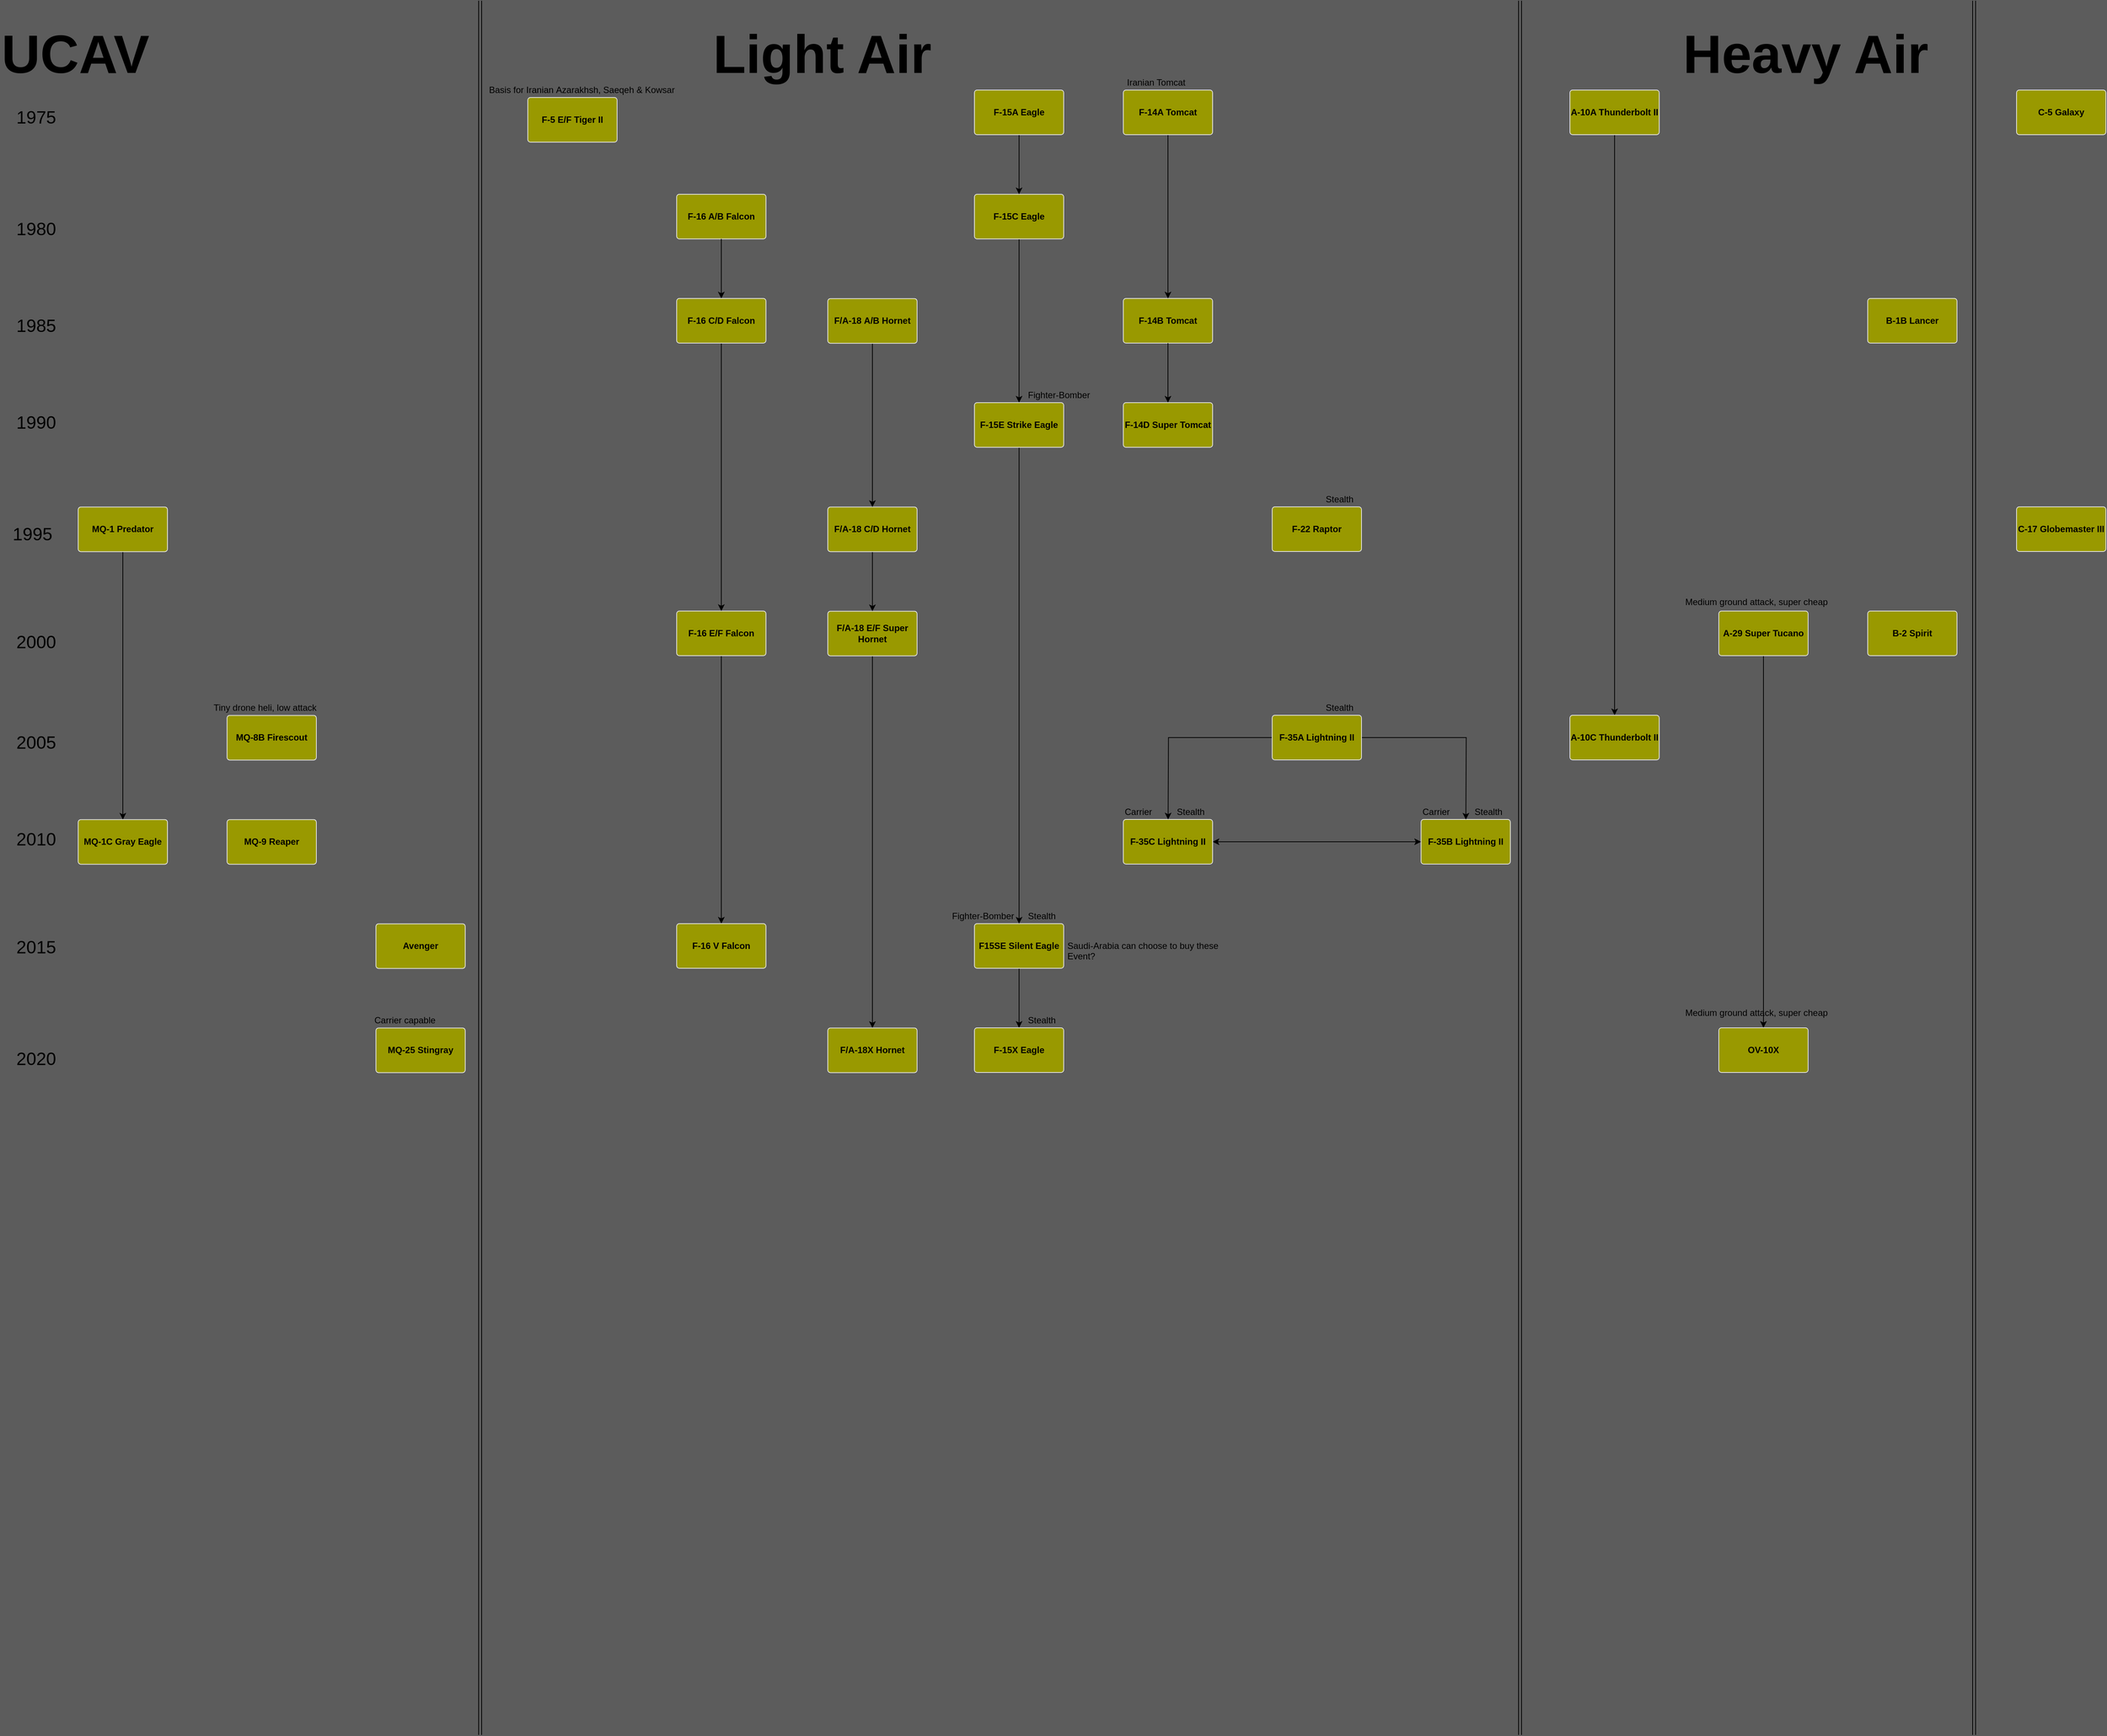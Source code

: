 <mxfile version="14.1.8" type="device" pages="3"><diagram id="odzORuawLGldNcE7dOEw" name="USA SCW"><mxGraphModel dx="2570" dy="1676" grid="1" gridSize="10" guides="1" tooltips="1" connect="1" arrows="1" fold="1" page="1" pageScale="1" pageWidth="827" pageHeight="1169" background="#5C5C5C" math="0" shadow="0"><root><mxCell id="OuU6UNKVMNEo2JSTB_jd-0"/><mxCell id="OuU6UNKVMNEo2JSTB_jd-1" parent="OuU6UNKVMNEo2JSTB_jd-0"/><mxCell id="OuU6UNKVMNEo2JSTB_jd-17" value="&lt;b&gt;F-14B&amp;nbsp;&lt;/b&gt;&lt;b&gt;Tomcat&lt;/b&gt;&lt;b&gt;&lt;br&gt;&lt;/b&gt;" style="rounded=1;whiteSpace=wrap;html=1;arcSize=6;fillColor=#999900;strokeColor=#E6E6E6;" parent="OuU6UNKVMNEo2JSTB_jd-1" vertex="1"><mxGeometry x="694" y="400" width="120" height="60" as="geometry"/></mxCell><mxCell id="OuU6UNKVMNEo2JSTB_jd-102" value="&lt;b&gt;B-1B Lancer&lt;br&gt;&lt;/b&gt;" style="rounded=1;whiteSpace=wrap;html=1;arcSize=6;fillColor=#999900;strokeColor=#E6E6E6;" parent="OuU6UNKVMNEo2JSTB_jd-1" vertex="1"><mxGeometry x="1694" y="400" width="120" height="60" as="geometry"/></mxCell><mxCell id="OuU6UNKVMNEo2JSTB_jd-108" value="&lt;b&gt;B-2 Spirit&lt;br&gt;&lt;/b&gt;" style="rounded=1;whiteSpace=wrap;html=1;arcSize=6;fillColor=#999900;strokeColor=#E6E6E6;" parent="OuU6UNKVMNEo2JSTB_jd-1" vertex="1"><mxGeometry x="1694" y="820" width="120" height="60" as="geometry"/></mxCell><mxCell id="fw_AyZ-EWYk023q27pro-2" value="&lt;b&gt;C-17 Globemaster III&lt;br&gt;&lt;/b&gt;" style="rounded=1;whiteSpace=wrap;html=1;arcSize=6;fillColor=#999900;strokeColor=#E6E6E6;" parent="OuU6UNKVMNEo2JSTB_jd-1" vertex="1"><mxGeometry x="1894" y="680" width="120" height="60" as="geometry"/></mxCell><mxCell id="OuU6UNKVMNEo2JSTB_jd-4" style="edgeStyle=orthogonalEdgeStyle;rounded=0;html=1;jettySize=auto;orthogonalLoop=1;" parent="OuU6UNKVMNEo2JSTB_jd-1" source="OuU6UNKVMNEo2JSTB_jd-5" target="OuU6UNKVMNEo2JSTB_jd-7" edge="1"><mxGeometry relative="1" as="geometry"/></mxCell><mxCell id="OuU6UNKVMNEo2JSTB_jd-5" value="&lt;b&gt;F-35B Lightning II&lt;/b&gt;&lt;b&gt;&lt;br&gt;&lt;/b&gt;" style="rounded=1;whiteSpace=wrap;html=1;arcSize=6;fillColor=#999900;strokeColor=#E6E6E6;" parent="OuU6UNKVMNEo2JSTB_jd-1" vertex="1"><mxGeometry x="1094" y="1100" width="120" height="60" as="geometry"/></mxCell><mxCell id="OuU6UNKVMNEo2JSTB_jd-6" style="edgeStyle=orthogonalEdgeStyle;rounded=0;html=1;jettySize=auto;orthogonalLoop=1;" parent="OuU6UNKVMNEo2JSTB_jd-1" source="OuU6UNKVMNEo2JSTB_jd-7" target="OuU6UNKVMNEo2JSTB_jd-5" edge="1"><mxGeometry relative="1" as="geometry"/></mxCell><mxCell id="OuU6UNKVMNEo2JSTB_jd-7" value="&lt;b&gt;F-35C Lightning II&lt;/b&gt;&lt;b&gt;&lt;br&gt;&lt;/b&gt;" style="rounded=1;whiteSpace=wrap;html=1;arcSize=6;fillColor=#999900;strokeColor=#E6E6E6;" parent="OuU6UNKVMNEo2JSTB_jd-1" vertex="1"><mxGeometry x="694" y="1100" width="120" height="60" as="geometry"/></mxCell><mxCell id="OuU6UNKVMNEo2JSTB_jd-8" value="&lt;b&gt;F-16 A/B&amp;nbsp;&lt;/b&gt;&lt;b&gt;Falcon&lt;/b&gt;&lt;b&gt;&lt;br&gt;&lt;/b&gt;" style="rounded=1;whiteSpace=wrap;html=1;arcSize=6;fillColor=#999900;strokeColor=#E6E6E6;" parent="OuU6UNKVMNEo2JSTB_jd-1" vertex="1"><mxGeometry x="94" y="260" width="120" height="60" as="geometry"/></mxCell><mxCell id="OuU6UNKVMNEo2JSTB_jd-10" style="edgeStyle=orthogonalEdgeStyle;rounded=0;html=1;jettySize=auto;orthogonalLoop=1;" parent="OuU6UNKVMNEo2JSTB_jd-1" source="OuU6UNKVMNEo2JSTB_jd-11" target="OuU6UNKVMNEo2JSTB_jd-27" edge="1"><mxGeometry relative="1" as="geometry"/></mxCell><mxCell id="OuU6UNKVMNEo2JSTB_jd-11" value="&lt;b&gt;F-15C&amp;nbsp;&lt;/b&gt;&lt;b&gt;Eagle&lt;/b&gt;&lt;b&gt;&lt;br&gt;&lt;/b&gt;" style="rounded=1;whiteSpace=wrap;html=1;arcSize=6;fillColor=#999900;strokeColor=#E6E6E6;" parent="OuU6UNKVMNEo2JSTB_jd-1" vertex="1"><mxGeometry x="494" y="260" width="120" height="60" as="geometry"/></mxCell><mxCell id="OuU6UNKVMNEo2JSTB_jd-12" value="" style="edgeStyle=orthogonalEdgeStyle;rounded=0;html=1;jettySize=auto;orthogonalLoop=1;" parent="OuU6UNKVMNEo2JSTB_jd-1" source="OuU6UNKVMNEo2JSTB_jd-13" target="OuU6UNKVMNEo2JSTB_jd-11" edge="1"><mxGeometry relative="1" as="geometry"/></mxCell><mxCell id="OuU6UNKVMNEo2JSTB_jd-13" value="&lt;b&gt;F-15A Eagle&lt;br&gt;&lt;/b&gt;" style="rounded=1;whiteSpace=wrap;html=1;arcSize=6;fillColor=#999900;strokeColor=#E6E6E6;" parent="OuU6UNKVMNEo2JSTB_jd-1" vertex="1"><mxGeometry x="494" y="120" width="120" height="60" as="geometry"/></mxCell><mxCell id="OuU6UNKVMNEo2JSTB_jd-84" style="edgeStyle=orthogonalEdgeStyle;rounded=0;html=1;jettySize=auto;orthogonalLoop=1;" parent="OuU6UNKVMNEo2JSTB_jd-1" source="OuU6UNKVMNEo2JSTB_jd-41" target="OuU6UNKVMNEo2JSTB_jd-80" edge="1"><mxGeometry relative="1" as="geometry"/></mxCell><mxCell id="OuU6UNKVMNEo2JSTB_jd-41" value="&lt;b&gt;A-10A Thunderbolt II&lt;br&gt;&lt;/b&gt;" style="rounded=1;whiteSpace=wrap;html=1;arcSize=6;fillColor=#999900;strokeColor=#E6E6E6;" parent="OuU6UNKVMNEo2JSTB_jd-1" vertex="1"><mxGeometry x="1294" y="120" width="120" height="60" as="geometry"/></mxCell><mxCell id="fw_AyZ-EWYk023q27pro-4" value="&lt;b&gt;C-5 Galaxy&lt;br&gt;&lt;/b&gt;" style="rounded=1;whiteSpace=wrap;html=1;arcSize=6;fillColor=#999900;strokeColor=#E6E6E6;" parent="OuU6UNKVMNEo2JSTB_jd-1" vertex="1"><mxGeometry x="1894" y="120" width="120" height="60" as="geometry"/></mxCell><mxCell id="OuU6UNKVMNEo2JSTB_jd-14" style="edgeStyle=orthogonalEdgeStyle;rounded=0;html=1;jettySize=auto;orthogonalLoop=1;" parent="OuU6UNKVMNEo2JSTB_jd-1" source="OuU6UNKVMNEo2JSTB_jd-15" target="OuU6UNKVMNEo2JSTB_jd-17" edge="1"><mxGeometry relative="1" as="geometry"/></mxCell><mxCell id="OuU6UNKVMNEo2JSTB_jd-15" value="&lt;b&gt;F-14A Tomcat&lt;br&gt;&lt;/b&gt;" style="rounded=1;whiteSpace=wrap;html=1;arcSize=6;fillColor=#999900;strokeColor=#E6E6E6;" parent="OuU6UNKVMNEo2JSTB_jd-1" vertex="1"><mxGeometry x="694" y="120" width="120" height="60" as="geometry"/></mxCell><mxCell id="OuU6UNKVMNEo2JSTB_jd-16" value="" style="edgeStyle=orthogonalEdgeStyle;rounded=0;html=1;jettySize=auto;orthogonalLoop=1;" parent="OuU6UNKVMNEo2JSTB_jd-1" source="OuU6UNKVMNEo2JSTB_jd-17" target="OuU6UNKVMNEo2JSTB_jd-19" edge="1"><mxGeometry relative="1" as="geometry"/></mxCell><mxCell id="OuU6UNKVMNEo2JSTB_jd-19" value="&lt;b&gt;F-14D Super&amp;nbsp;&lt;/b&gt;&lt;b&gt;Tomcat&lt;/b&gt;&lt;b&gt;&lt;br&gt;&lt;/b&gt;" style="rounded=1;whiteSpace=wrap;html=1;arcSize=6;fillColor=#999900;strokeColor=#E6E6E6;" parent="OuU6UNKVMNEo2JSTB_jd-1" vertex="1"><mxGeometry x="694" y="540" width="120" height="60" as="geometry"/></mxCell><mxCell id="OuU6UNKVMNEo2JSTB_jd-86" style="edgeStyle=orthogonalEdgeStyle;rounded=0;html=1;jettySize=auto;orthogonalLoop=1;" parent="OuU6UNKVMNEo2JSTB_jd-1" source="OuU6UNKVMNEo2JSTB_jd-25" target="OuU6UNKVMNEo2JSTB_jd-70" edge="1"><mxGeometry relative="1" as="geometry"/></mxCell><mxCell id="OuU6UNKVMNEo2JSTB_jd-25" value="&lt;b&gt;F15SE Silent&amp;nbsp;&lt;/b&gt;&lt;b&gt;Eagle&lt;/b&gt;&lt;b&gt;&lt;br&gt;&lt;/b&gt;" style="rounded=1;whiteSpace=wrap;html=1;arcSize=6;fillColor=#999900;strokeColor=#E6E6E6;" parent="OuU6UNKVMNEo2JSTB_jd-1" vertex="1"><mxGeometry x="494" y="1240" width="120" height="60" as="geometry"/></mxCell><mxCell id="OuU6UNKVMNEo2JSTB_jd-26" value="" style="edgeStyle=orthogonalEdgeStyle;rounded=0;html=1;jettySize=auto;orthogonalLoop=1;" parent="OuU6UNKVMNEo2JSTB_jd-1" source="OuU6UNKVMNEo2JSTB_jd-27" target="OuU6UNKVMNEo2JSTB_jd-25" edge="1"><mxGeometry relative="1" as="geometry"/></mxCell><mxCell id="OuU6UNKVMNEo2JSTB_jd-27" value="&lt;b&gt;F-15E Strike&amp;nbsp;&lt;/b&gt;&lt;b&gt;Eagle&lt;/b&gt;&lt;b&gt;&lt;br&gt;&lt;/b&gt;" style="rounded=1;whiteSpace=wrap;html=1;arcSize=6;fillColor=#999900;strokeColor=#E6E6E6;" parent="OuU6UNKVMNEo2JSTB_jd-1" vertex="1"><mxGeometry x="494" y="540" width="120" height="60" as="geometry"/></mxCell><mxCell id="OuU6UNKVMNEo2JSTB_jd-34" style="edgeStyle=orthogonalEdgeStyle;rounded=0;html=1;entryX=0.5;entryY=0;jettySize=auto;orthogonalLoop=1;" parent="OuU6UNKVMNEo2JSTB_jd-1" source="OuU6UNKVMNEo2JSTB_jd-36" edge="1"><mxGeometry relative="1" as="geometry"><mxPoint x="1154.2" y="1100.2" as="targetPoint"/></mxGeometry></mxCell><mxCell id="OuU6UNKVMNEo2JSTB_jd-35" style="edgeStyle=orthogonalEdgeStyle;rounded=0;html=1;jettySize=auto;orthogonalLoop=1;" parent="OuU6UNKVMNEo2JSTB_jd-1" source="OuU6UNKVMNEo2JSTB_jd-36" edge="1"><mxGeometry relative="1" as="geometry"><mxPoint x="754.2" y="1100" as="targetPoint"/></mxGeometry></mxCell><mxCell id="OuU6UNKVMNEo2JSTB_jd-36" value="&lt;b&gt;F-35A Lightning II&lt;/b&gt;&lt;b&gt;&lt;br&gt;&lt;/b&gt;" style="rounded=1;whiteSpace=wrap;html=1;arcSize=6;fillColor=#999900;strokeColor=#E6E6E6;" parent="OuU6UNKVMNEo2JSTB_jd-1" vertex="1"><mxGeometry x="894" y="960" width="120" height="60" as="geometry"/></mxCell><mxCell id="OuU6UNKVMNEo2JSTB_jd-42" value="&lt;b&gt;F-22 Raptor&lt;/b&gt;&lt;b&gt;&lt;br&gt;&lt;/b&gt;" style="rounded=1;whiteSpace=wrap;html=1;arcSize=6;fillColor=#999900;strokeColor=#E6E6E6;" parent="OuU6UNKVMNEo2JSTB_jd-1" vertex="1"><mxGeometry x="894" y="680" width="120" height="60" as="geometry"/></mxCell><mxCell id="OuU6UNKVMNEo2JSTB_jd-80" value="&lt;b&gt;A-10C&amp;nbsp;&lt;/b&gt;&lt;b&gt;Thunderbolt II&lt;/b&gt;&lt;b&gt;&lt;br&gt;&lt;/b&gt;" style="rounded=1;whiteSpace=wrap;html=1;arcSize=6;fillColor=#999900;strokeColor=#E6E6E6;" parent="OuU6UNKVMNEo2JSTB_jd-1" vertex="1"><mxGeometry x="1294" y="960" width="120" height="60" as="geometry"/></mxCell><mxCell id="OuU6UNKVMNEo2JSTB_jd-148" value="" style="edgeStyle=orthogonalEdgeStyle;rounded=0;html=1;jettySize=auto;orthogonalLoop=1;" parent="OuU6UNKVMNEo2JSTB_jd-1" source="OuU6UNKVMNEo2JSTB_jd-90" target="OuU6UNKVMNEo2JSTB_jd-147" edge="1"><mxGeometry relative="1" as="geometry"/></mxCell><mxCell id="OuU6UNKVMNEo2JSTB_jd-90" value="&lt;b&gt;A-29 Super Tucano&lt;br&gt;&lt;/b&gt;" style="rounded=1;whiteSpace=wrap;html=1;arcSize=6;fillColor=#999900;strokeColor=#E6E6E6;" parent="OuU6UNKVMNEo2JSTB_jd-1" vertex="1"><mxGeometry x="1494" y="820" width="120" height="60" as="geometry"/></mxCell><mxCell id="OuU6UNKVMNEo2JSTB_jd-147" value="&lt;b&gt;OV-10X&lt;br&gt;&lt;/b&gt;" style="rounded=1;whiteSpace=wrap;html=1;arcSize=6;fillColor=#999900;strokeColor=#E6E6E6;" parent="OuU6UNKVMNEo2JSTB_jd-1" vertex="1"><mxGeometry x="1494" y="1380" width="120" height="60" as="geometry"/></mxCell><mxCell id="OuU6UNKVMNEo2JSTB_jd-45" value="" style="edgeStyle=orthogonalEdgeStyle;rounded=0;html=1;jettySize=auto;orthogonalLoop=1;" parent="OuU6UNKVMNEo2JSTB_jd-1" source="OuU6UNKVMNEo2JSTB_jd-8" target="OuU6UNKVMNEo2JSTB_jd-66" edge="1"><mxGeometry relative="1" as="geometry"/></mxCell><mxCell id="OuU6UNKVMNEo2JSTB_jd-46" value="" style="edgeStyle=orthogonalEdgeStyle;rounded=0;html=1;jettySize=auto;orthogonalLoop=1;" parent="OuU6UNKVMNEo2JSTB_jd-1" source="OuU6UNKVMNEo2JSTB_jd-47" target="OuU6UNKVMNEo2JSTB_jd-48" edge="1"><mxGeometry relative="1" as="geometry"/></mxCell><mxCell id="OuU6UNKVMNEo2JSTB_jd-47" value="&lt;b&gt;F-16 E/F&amp;nbsp;&lt;/b&gt;&lt;b&gt;Falcon&lt;/b&gt;&lt;b&gt;&lt;br&gt;&lt;/b&gt;" style="rounded=1;whiteSpace=wrap;html=1;arcSize=6;fillColor=#999900;strokeColor=#E6E6E6;" parent="OuU6UNKVMNEo2JSTB_jd-1" vertex="1"><mxGeometry x="94" y="820" width="120" height="60" as="geometry"/></mxCell><mxCell id="OuU6UNKVMNEo2JSTB_jd-48" value="&lt;b&gt;F-16 V Falcon&lt;/b&gt;&lt;b&gt;&lt;br&gt;&lt;/b&gt;" style="rounded=1;whiteSpace=wrap;html=1;arcSize=6;fillColor=#999900;strokeColor=#E6E6E6;" parent="OuU6UNKVMNEo2JSTB_jd-1" vertex="1"><mxGeometry x="94" y="1240" width="120" height="60" as="geometry"/></mxCell><mxCell id="OuU6UNKVMNEo2JSTB_jd-51" value="Stealth" style="text;html=1;resizable=0;points=[];autosize=1;align=left;verticalAlign=top;spacingTop=-4;" parent="OuU6UNKVMNEo2JSTB_jd-1" vertex="1"><mxGeometry x="564" y="1220" width="50" height="20" as="geometry"/></mxCell><mxCell id="OuU6UNKVMNEo2JSTB_jd-52" value="Stealth" style="text;html=1;resizable=0;points=[];autosize=1;align=left;verticalAlign=top;spacingTop=-4;" parent="OuU6UNKVMNEo2JSTB_jd-1" vertex="1"><mxGeometry x="564" y="1360" width="50" height="20" as="geometry"/></mxCell><mxCell id="OuU6UNKVMNEo2JSTB_jd-54" value="Stealth" style="text;html=1;resizable=0;points=[];autosize=1;align=left;verticalAlign=top;spacingTop=-4;" parent="OuU6UNKVMNEo2JSTB_jd-1" vertex="1"><mxGeometry x="964" y="660" width="50" height="20" as="geometry"/></mxCell><mxCell id="OuU6UNKVMNEo2JSTB_jd-55" value="Stealth" style="text;html=1;resizable=0;points=[];autosize=1;align=left;verticalAlign=top;spacingTop=-4;" parent="OuU6UNKVMNEo2JSTB_jd-1" vertex="1"><mxGeometry x="964" y="940" width="50" height="20" as="geometry"/></mxCell><mxCell id="OuU6UNKVMNEo2JSTB_jd-56" value="Stealth" style="text;html=1;resizable=0;points=[];autosize=1;align=left;verticalAlign=top;spacingTop=-4;" parent="OuU6UNKVMNEo2JSTB_jd-1" vertex="1"><mxGeometry x="1164" y="1080" width="50" height="20" as="geometry"/></mxCell><mxCell id="OuU6UNKVMNEo2JSTB_jd-57" value="Carrier" style="text;html=1;resizable=0;points=[];autosize=1;align=left;verticalAlign=top;spacingTop=-4;" parent="OuU6UNKVMNEo2JSTB_jd-1" vertex="1"><mxGeometry x="1094" y="1080" width="50" height="20" as="geometry"/></mxCell><mxCell id="OuU6UNKVMNEo2JSTB_jd-58" value="&lt;font style=&quot;font-size: 24px&quot;&gt;2005&lt;/font&gt;" style="text;html=1;resizable=0;points=[];autosize=1;align=left;verticalAlign=top;spacingTop=-4;" parent="OuU6UNKVMNEo2JSTB_jd-1" vertex="1"><mxGeometry x="-795" y="980" width="70" height="20" as="geometry"/></mxCell><mxCell id="OuU6UNKVMNEo2JSTB_jd-59" value="&lt;font style=&quot;font-size: 24px&quot;&gt;2000&lt;/font&gt;" style="text;html=1;resizable=0;points=[];autosize=1;align=left;verticalAlign=top;spacingTop=-4;" parent="OuU6UNKVMNEo2JSTB_jd-1" vertex="1"><mxGeometry x="-795" y="845" width="70" height="20" as="geometry"/></mxCell><mxCell id="OuU6UNKVMNEo2JSTB_jd-60" value="&lt;font style=&quot;font-size: 24px&quot;&gt;1995&lt;/font&gt;" style="text;html=1;resizable=0;points=[];autosize=1;align=left;verticalAlign=top;spacingTop=-4;" parent="OuU6UNKVMNEo2JSTB_jd-1" vertex="1"><mxGeometry x="-800" y="700" width="70" height="20" as="geometry"/></mxCell><mxCell id="OuU6UNKVMNEo2JSTB_jd-61" value="&lt;font style=&quot;font-size: 24px&quot;&gt;1990&lt;/font&gt;" style="text;html=1;resizable=0;points=[];autosize=1;align=left;verticalAlign=top;spacingTop=-4;" parent="OuU6UNKVMNEo2JSTB_jd-1" vertex="1"><mxGeometry x="-795" y="550" width="70" height="20" as="geometry"/></mxCell><mxCell id="OuU6UNKVMNEo2JSTB_jd-62" value="&lt;font style=&quot;font-size: 24px&quot;&gt;1985&lt;/font&gt;" style="text;html=1;resizable=0;points=[];autosize=1;align=left;verticalAlign=top;spacingTop=-4;" parent="OuU6UNKVMNEo2JSTB_jd-1" vertex="1"><mxGeometry x="-795" y="420" width="70" height="20" as="geometry"/></mxCell><mxCell id="OuU6UNKVMNEo2JSTB_jd-63" value="&lt;font style=&quot;font-size: 24px&quot;&gt;1980&lt;/font&gt;" style="text;html=1;resizable=0;points=[];autosize=1;align=left;verticalAlign=top;spacingTop=-4;" parent="OuU6UNKVMNEo2JSTB_jd-1" vertex="1"><mxGeometry x="-795" y="290" width="70" height="20" as="geometry"/></mxCell><mxCell id="OuU6UNKVMNEo2JSTB_jd-64" value="&lt;font style=&quot;font-size: 24px&quot;&gt;1975&lt;/font&gt;" style="text;html=1;resizable=0;points=[];autosize=1;align=left;verticalAlign=top;spacingTop=-4;" parent="OuU6UNKVMNEo2JSTB_jd-1" vertex="1"><mxGeometry x="-795" y="140" width="70" height="20" as="geometry"/></mxCell><mxCell id="OuU6UNKVMNEo2JSTB_jd-65" style="edgeStyle=orthogonalEdgeStyle;rounded=0;html=1;jettySize=auto;orthogonalLoop=1;" parent="OuU6UNKVMNEo2JSTB_jd-1" source="OuU6UNKVMNEo2JSTB_jd-66" target="OuU6UNKVMNEo2JSTB_jd-47" edge="1"><mxGeometry relative="1" as="geometry"/></mxCell><mxCell id="OuU6UNKVMNEo2JSTB_jd-66" value="&lt;b&gt;F-16 C/D&amp;nbsp;&lt;/b&gt;&lt;b&gt;Falcon&lt;/b&gt;&lt;b&gt;&lt;br&gt;&lt;/b&gt;" style="rounded=1;whiteSpace=wrap;html=1;arcSize=6;fillColor=#999900;strokeColor=#E6E6E6;" parent="OuU6UNKVMNEo2JSTB_jd-1" vertex="1"><mxGeometry x="94" y="400" width="120" height="60" as="geometry"/></mxCell><mxCell id="OuU6UNKVMNEo2JSTB_jd-67" value="&lt;font style=&quot;font-size: 24px&quot;&gt;2010&lt;/font&gt;" style="text;html=1;resizable=0;points=[];autosize=1;align=left;verticalAlign=top;spacingTop=-4;" parent="OuU6UNKVMNEo2JSTB_jd-1" vertex="1"><mxGeometry x="-795" y="1110" width="70" height="20" as="geometry"/></mxCell><mxCell id="OuU6UNKVMNEo2JSTB_jd-68" value="&lt;font style=&quot;font-size: 24px&quot;&gt;2015&lt;/font&gt;" style="text;html=1;resizable=0;points=[];autosize=1;align=left;verticalAlign=top;spacingTop=-4;" parent="OuU6UNKVMNEo2JSTB_jd-1" vertex="1"><mxGeometry x="-795" y="1255" width="70" height="20" as="geometry"/></mxCell><mxCell id="OuU6UNKVMNEo2JSTB_jd-69" value="&lt;font style=&quot;font-size: 24px&quot;&gt;2020&lt;/font&gt;" style="text;html=1;resizable=0;points=[];autosize=1;align=left;verticalAlign=top;spacingTop=-4;" parent="OuU6UNKVMNEo2JSTB_jd-1" vertex="1"><mxGeometry x="-795" y="1405" width="70" height="20" as="geometry"/></mxCell><mxCell id="OuU6UNKVMNEo2JSTB_jd-70" value="&lt;b&gt;F-15X&amp;nbsp;&lt;/b&gt;&lt;b&gt;Eagle&lt;/b&gt;&lt;b&gt;&lt;br&gt;&lt;/b&gt;" style="rounded=1;whiteSpace=wrap;html=1;arcSize=6;fillColor=#999900;strokeColor=#E6E6E6;" parent="OuU6UNKVMNEo2JSTB_jd-1" vertex="1"><mxGeometry x="494" y="1380" width="120" height="60" as="geometry"/></mxCell><mxCell id="OuU6UNKVMNEo2JSTB_jd-75" value="Stealth" style="text;html=1;resizable=0;points=[];autosize=1;align=left;verticalAlign=top;spacingTop=-4;" parent="OuU6UNKVMNEo2JSTB_jd-1" vertex="1"><mxGeometry x="764" y="1080" width="50" height="20" as="geometry"/></mxCell><mxCell id="OuU6UNKVMNEo2JSTB_jd-76" value="Carrier" style="text;html=1;resizable=0;points=[];autosize=1;align=left;verticalAlign=top;spacingTop=-4;" parent="OuU6UNKVMNEo2JSTB_jd-1" vertex="1"><mxGeometry x="694" y="1080" width="50" height="20" as="geometry"/></mxCell><mxCell id="OuU6UNKVMNEo2JSTB_jd-81" value="Fighter-Bomber" style="text;html=1;resizable=0;points=[];autosize=1;align=left;verticalAlign=top;spacingTop=-4;" parent="OuU6UNKVMNEo2JSTB_jd-1" vertex="1"><mxGeometry x="564" y="520" width="100" height="20" as="geometry"/></mxCell><mxCell id="OuU6UNKVMNEo2JSTB_jd-82" value="Fighter-Bomber" style="text;html=1;resizable=0;points=[];autosize=1;align=left;verticalAlign=top;spacingTop=-4;" parent="OuU6UNKVMNEo2JSTB_jd-1" vertex="1"><mxGeometry x="462" y="1220" width="100" height="20" as="geometry"/></mxCell><mxCell id="OuU6UNKVMNEo2JSTB_jd-91" value="Iranian Tomcat" style="text;html=1;resizable=0;points=[];autosize=1;align=left;verticalAlign=top;spacingTop=-4;" parent="OuU6UNKVMNEo2JSTB_jd-1" vertex="1"><mxGeometry x="697" y="100" width="90" height="20" as="geometry"/></mxCell><mxCell id="OuU6UNKVMNEo2JSTB_jd-20" value="&lt;b&gt;F-5 E/F Tiger II&lt;/b&gt;&lt;b&gt;&lt;br&gt;&lt;/b&gt;" style="rounded=1;whiteSpace=wrap;html=1;arcSize=6;fillColor=#999900;strokeColor=#E6E6E6;" parent="OuU6UNKVMNEo2JSTB_jd-1" vertex="1"><mxGeometry x="-106" y="130" width="120" height="60" as="geometry"/></mxCell><mxCell id="OuU6UNKVMNEo2JSTB_jd-18" value="Basis for Iranian&amp;nbsp;Azarakhsh,&amp;nbsp;Saeqeh &amp;amp;&amp;nbsp;Kowsar" style="text;html=1;resizable=0;points=[];autosize=1;align=left;verticalAlign=top;spacingTop=-4;" parent="OuU6UNKVMNEo2JSTB_jd-1" vertex="1"><mxGeometry x="-160" y="110" width="260" height="20" as="geometry"/></mxCell><mxCell id="OuU6UNKVMNEo2JSTB_jd-24" value="Saudi-Arabia can choose to buy these&lt;br&gt;Event?&lt;br&gt;" style="text;html=1;resizable=0;points=[];autosize=1;align=left;verticalAlign=top;spacingTop=-4;" parent="OuU6UNKVMNEo2JSTB_jd-1" vertex="1"><mxGeometry x="617" y="1260" width="220" height="30" as="geometry"/></mxCell><mxCell id="OuU6UNKVMNEo2JSTB_jd-44" value="" style="shape=link;html=1;jettySize=auto;orthogonalLoop=1;" parent="OuU6UNKVMNEo2JSTB_jd-1" edge="1"><mxGeometry width="50" height="50" relative="1" as="geometry"><mxPoint x="1227" y="2330" as="sourcePoint"/><mxPoint x="1227" as="targetPoint"/></mxGeometry></mxCell><mxCell id="OuU6UNKVMNEo2JSTB_jd-93" value="Medium ground attack, super cheap" style="text;html=1;resizable=0;points=[];autosize=1;align=left;verticalAlign=top;spacingTop=-4;" parent="OuU6UNKVMNEo2JSTB_jd-1" vertex="1"><mxGeometry x="1447" y="798" width="210" height="20" as="geometry"/></mxCell><mxCell id="OuU6UNKVMNEo2JSTB_jd-110" value="" style="shape=link;html=1;jettySize=auto;orthogonalLoop=1;" parent="OuU6UNKVMNEo2JSTB_jd-1" edge="1"><mxGeometry width="50" height="50" relative="1" as="geometry"><mxPoint x="1837" y="2330" as="sourcePoint"/><mxPoint x="1837" as="targetPoint"/></mxGeometry></mxCell><mxCell id="OuU6UNKVMNEo2JSTB_jd-111" value="" style="edgeStyle=orthogonalEdgeStyle;rounded=0;html=1;jettySize=auto;orthogonalLoop=1;" parent="OuU6UNKVMNEo2JSTB_jd-1" source="OuU6UNKVMNEo2JSTB_jd-112" target="OuU6UNKVMNEo2JSTB_jd-113" edge="1"><mxGeometry relative="1" as="geometry"><mxPoint x="357" y="1240.196" as="targetPoint"/></mxGeometry></mxCell><mxCell id="OuU6UNKVMNEo2JSTB_jd-112" value="&lt;b&gt;F/A-18 E/F Super Hornet&lt;/b&gt;&lt;b&gt;&lt;br&gt;&lt;/b&gt;" style="rounded=1;whiteSpace=wrap;html=1;arcSize=6;fillColor=#999900;strokeColor=#E6E6E6;" parent="OuU6UNKVMNEo2JSTB_jd-1" vertex="1"><mxGeometry x="297" y="820.196" width="120" height="60" as="geometry"/></mxCell><mxCell id="OuU6UNKVMNEo2JSTB_jd-113" value="&lt;b&gt;F/A-18X Hornet&lt;/b&gt;&lt;b&gt;&lt;br&gt;&lt;/b&gt;" style="rounded=1;whiteSpace=wrap;html=1;arcSize=6;fillColor=#999900;strokeColor=#E6E6E6;" parent="OuU6UNKVMNEo2JSTB_jd-1" vertex="1"><mxGeometry x="297" y="1380.196" width="120" height="60" as="geometry"/></mxCell><mxCell id="OuU6UNKVMNEo2JSTB_jd-114" value="" style="edgeStyle=orthogonalEdgeStyle;rounded=0;html=1;jettySize=auto;orthogonalLoop=1;" parent="OuU6UNKVMNEo2JSTB_jd-1" source="OuU6UNKVMNEo2JSTB_jd-115" target="OuU6UNKVMNEo2JSTB_jd-112" edge="1"><mxGeometry relative="1" as="geometry"/></mxCell><mxCell id="OuU6UNKVMNEo2JSTB_jd-115" value="&lt;b&gt;F/A-18&lt;/b&gt;&lt;b&gt;&amp;nbsp;C/D Hornet&lt;/b&gt;&lt;b&gt;&lt;br&gt;&lt;/b&gt;" style="rounded=1;whiteSpace=wrap;html=1;arcSize=6;fillColor=#999900;strokeColor=#E6E6E6;" parent="OuU6UNKVMNEo2JSTB_jd-1" vertex="1"><mxGeometry x="297" y="680.196" width="120" height="60" as="geometry"/></mxCell><mxCell id="OuU6UNKVMNEo2JSTB_jd-137" style="edgeStyle=orthogonalEdgeStyle;rounded=0;html=1;jettySize=auto;orthogonalLoop=1;" parent="OuU6UNKVMNEo2JSTB_jd-1" source="OuU6UNKVMNEo2JSTB_jd-129" target="OuU6UNKVMNEo2JSTB_jd-135" edge="1"><mxGeometry relative="1" as="geometry"/></mxCell><mxCell id="OuU6UNKVMNEo2JSTB_jd-129" value="&lt;b&gt;MQ-1 Predator&lt;br&gt;&lt;/b&gt;" style="rounded=1;whiteSpace=wrap;html=1;arcSize=6;fillColor=#999900;strokeColor=#E6E6E6;" parent="OuU6UNKVMNEo2JSTB_jd-1" vertex="1"><mxGeometry x="-710" y="680.196" width="120" height="60" as="geometry"/></mxCell><mxCell id="OuU6UNKVMNEo2JSTB_jd-135" value="&lt;b&gt;MQ-1C Gray Eagle&lt;br&gt;&lt;/b&gt;" style="rounded=1;whiteSpace=wrap;html=1;arcSize=6;fillColor=#999900;strokeColor=#E6E6E6;" parent="OuU6UNKVMNEo2JSTB_jd-1" vertex="1"><mxGeometry x="-710" y="1100.196" width="120" height="60" as="geometry"/></mxCell><mxCell id="OuU6UNKVMNEo2JSTB_jd-138" value="&lt;b&gt;MQ-9 Reaper&lt;br&gt;&lt;/b&gt;" style="rounded=1;whiteSpace=wrap;html=1;arcSize=6;fillColor=#999900;strokeColor=#E6E6E6;" parent="OuU6UNKVMNEo2JSTB_jd-1" vertex="1"><mxGeometry x="-510" y="1100.196" width="120" height="60" as="geometry"/></mxCell><mxCell id="OuU6UNKVMNEo2JSTB_jd-150" value="&lt;b&gt;MQ-8B Firescout&lt;br&gt;&lt;/b&gt;" style="rounded=1;whiteSpace=wrap;html=1;arcSize=6;fillColor=#999900;strokeColor=#E6E6E6;" parent="OuU6UNKVMNEo2JSTB_jd-1" vertex="1"><mxGeometry x="-510" y="960.196" width="120" height="60" as="geometry"/></mxCell><mxCell id="OuU6UNKVMNEo2JSTB_jd-142" value="&lt;b&gt;Avenger&lt;br&gt;&lt;/b&gt;" style="rounded=1;whiteSpace=wrap;html=1;arcSize=6;fillColor=#999900;strokeColor=#E6E6E6;" parent="OuU6UNKVMNEo2JSTB_jd-1" vertex="1"><mxGeometry x="-310" y="1240.196" width="120" height="60" as="geometry"/></mxCell><mxCell id="OuU6UNKVMNEo2JSTB_jd-144" value="&lt;b&gt;MQ-25 Stingray&lt;br&gt;&lt;/b&gt;" style="rounded=1;whiteSpace=wrap;html=1;arcSize=6;fillColor=#999900;strokeColor=#E6E6E6;" parent="OuU6UNKVMNEo2JSTB_jd-1" vertex="1"><mxGeometry x="-310" y="1380.196" width="120" height="60" as="geometry"/></mxCell><mxCell id="OuU6UNKVMNEo2JSTB_jd-116" style="edgeStyle=orthogonalEdgeStyle;rounded=0;html=1;jettySize=auto;orthogonalLoop=1;" parent="OuU6UNKVMNEo2JSTB_jd-1" source="OuU6UNKVMNEo2JSTB_jd-117" target="OuU6UNKVMNEo2JSTB_jd-115" edge="1"><mxGeometry relative="1" as="geometry"/></mxCell><mxCell id="OuU6UNKVMNEo2JSTB_jd-117" value="&lt;b&gt;F/A-18&lt;/b&gt;&lt;b&gt;&amp;nbsp;A/B Hornet&lt;/b&gt;&lt;b&gt;&lt;br&gt;&lt;/b&gt;" style="rounded=1;whiteSpace=wrap;html=1;arcSize=6;fillColor=#999900;strokeColor=#E6E6E6;" parent="OuU6UNKVMNEo2JSTB_jd-1" vertex="1"><mxGeometry x="297" y="400.196" width="120" height="60" as="geometry"/></mxCell><mxCell id="OuU6UNKVMNEo2JSTB_jd-120" value="" style="shape=link;html=1;jettySize=auto;orthogonalLoop=1;" parent="OuU6UNKVMNEo2JSTB_jd-1" edge="1"><mxGeometry width="50" height="50" relative="1" as="geometry"><mxPoint x="-170" y="2330" as="sourcePoint"/><mxPoint x="-170" y="-2.274e-13" as="targetPoint"/></mxGeometry></mxCell><mxCell id="OuU6UNKVMNEo2JSTB_jd-146" value="Carrier capable" style="text;html=1;resizable=0;points=[];autosize=1;align=left;verticalAlign=top;spacingTop=-4;" parent="OuU6UNKVMNEo2JSTB_jd-1" vertex="1"><mxGeometry x="-314" y="1360" width="100" height="20" as="geometry"/></mxCell><mxCell id="OuU6UNKVMNEo2JSTB_jd-149" value="Medium ground attack, super cheap" style="text;html=1;resizable=0;points=[];autosize=1;align=left;verticalAlign=top;spacingTop=-4;" parent="OuU6UNKVMNEo2JSTB_jd-1" vertex="1"><mxGeometry x="1447" y="1350" width="210" height="20" as="geometry"/></mxCell><mxCell id="OuU6UNKVMNEo2JSTB_jd-152" value="Tiny drone heli, low attack" style="text;html=1;resizable=0;points=[];autosize=1;align=left;verticalAlign=top;spacingTop=-4;" parent="OuU6UNKVMNEo2JSTB_jd-1" vertex="1"><mxGeometry x="-530" y="940" width="150" height="20" as="geometry"/></mxCell><mxCell id="OuU6UNKVMNEo2JSTB_jd-153" value="&lt;b&gt;&lt;font style=&quot;font-size: 72px&quot;&gt;UCAV&lt;/font&gt;&lt;/b&gt;" style="text;html=1;resizable=0;points=[];autosize=1;align=left;verticalAlign=top;spacingTop=-4;" parent="OuU6UNKVMNEo2JSTB_jd-1" vertex="1"><mxGeometry x="-815" y="26" width="210" height="40" as="geometry"/></mxCell><mxCell id="OuU6UNKVMNEo2JSTB_jd-156" value="&lt;font style=&quot;font-size: 72px&quot;&gt;&lt;b&gt;Light Air&lt;/b&gt;&lt;/font&gt;" style="text;html=1;resizable=0;points=[];autosize=1;align=left;verticalAlign=top;spacingTop=-4;" parent="OuU6UNKVMNEo2JSTB_jd-1" vertex="1"><mxGeometry x="141" y="26" width="310" height="40" as="geometry"/></mxCell><mxCell id="OuU6UNKVMNEo2JSTB_jd-157" value="&lt;font style=&quot;font-size: 72px&quot;&gt;&lt;b&gt;Heavy Air&lt;/b&gt;&lt;/font&gt;" style="text;html=1;resizable=0;points=[];autosize=1;align=left;verticalAlign=top;spacingTop=-4;" parent="OuU6UNKVMNEo2JSTB_jd-1" vertex="1"><mxGeometry x="1444" y="26" width="350" height="40" as="geometry"/></mxCell></root></mxGraphModel></diagram><diagram id="4334f641-2585-4a25-abde-554c9b0f48e2" name="Russia SCW"><mxGraphModel dx="4894" dy="5079" grid="1" gridSize="10" guides="1" tooltips="1" connect="1" arrows="1" fold="1" page="1" pageScale="1" pageWidth="827" pageHeight="1169" background="#ffffff" math="0" shadow="0"><root><mxCell id="0"/><mxCell id="1" parent="0"/><mxCell id="2" value="&lt;font style=&quot;font-size: 24px&quot;&gt;2005&lt;/font&gt;" style="text;html=1;resizable=0;points=[];autosize=1;align=left;verticalAlign=top;spacingTop=-4;" parent="1" vertex="1"><mxGeometry x="-795" y="980" width="70" height="20" as="geometry"/></mxCell><mxCell id="3" value="&lt;font style=&quot;font-size: 24px&quot;&gt;2000&lt;/font&gt;" style="text;html=1;resizable=0;points=[];autosize=1;align=left;verticalAlign=top;spacingTop=-4;" parent="1" vertex="1"><mxGeometry x="-795" y="845" width="70" height="20" as="geometry"/></mxCell><mxCell id="4" value="&lt;font style=&quot;font-size: 24px&quot;&gt;1995&lt;/font&gt;" style="text;html=1;resizable=0;points=[];autosize=1;align=left;verticalAlign=top;spacingTop=-4;" parent="1" vertex="1"><mxGeometry x="-800" y="700" width="70" height="20" as="geometry"/></mxCell><mxCell id="5" value="&lt;font style=&quot;font-size: 24px&quot;&gt;1990&lt;/font&gt;" style="text;html=1;resizable=0;points=[];autosize=1;align=left;verticalAlign=top;spacingTop=-4;" parent="1" vertex="1"><mxGeometry x="-795" y="550" width="70" height="20" as="geometry"/></mxCell><mxCell id="6" value="&lt;font style=&quot;font-size: 24px&quot;&gt;1985&lt;/font&gt;" style="text;html=1;resizable=0;points=[];autosize=1;align=left;verticalAlign=top;spacingTop=-4;" parent="1" vertex="1"><mxGeometry x="-795" y="420" width="70" height="20" as="geometry"/></mxCell><mxCell id="7" value="&lt;font style=&quot;font-size: 24px&quot;&gt;1980&lt;/font&gt;" style="text;html=1;resizable=0;points=[];autosize=1;align=left;verticalAlign=top;spacingTop=-4;" parent="1" vertex="1"><mxGeometry x="-795" y="290" width="70" height="20" as="geometry"/></mxCell><mxCell id="8" value="&lt;font style=&quot;font-size: 24px&quot;&gt;1975&lt;/font&gt;" style="text;html=1;resizable=0;points=[];autosize=1;align=left;verticalAlign=top;spacingTop=-4;" parent="1" vertex="1"><mxGeometry x="-795" y="140" width="70" height="20" as="geometry"/></mxCell><mxCell id="9" value="&lt;font style=&quot;font-size: 24px&quot;&gt;2010&lt;/font&gt;" style="text;html=1;resizable=0;points=[];autosize=1;align=left;verticalAlign=top;spacingTop=-4;" parent="1" vertex="1"><mxGeometry x="-795" y="1110" width="70" height="20" as="geometry"/></mxCell><mxCell id="10" value="&lt;font style=&quot;font-size: 24px&quot;&gt;2015&lt;/font&gt;" style="text;html=1;resizable=0;points=[];autosize=1;align=left;verticalAlign=top;spacingTop=-4;" parent="1" vertex="1"><mxGeometry x="-795" y="1255" width="70" height="20" as="geometry"/></mxCell><mxCell id="11" value="&lt;font style=&quot;font-size: 24px&quot;&gt;2020&lt;/font&gt;" style="text;html=1;resizable=0;points=[];autosize=1;align=left;verticalAlign=top;spacingTop=-4;" parent="1" vertex="1"><mxGeometry x="-795" y="1405" width="70" height="20" as="geometry"/></mxCell><mxCell id="12" value="" style="shape=link;html=1;jettySize=auto;orthogonalLoop=1;" parent="1" edge="1"><mxGeometry width="50" height="50" relative="1" as="geometry"><mxPoint x="850" y="2330" as="sourcePoint"/><mxPoint x="850" y="-620" as="targetPoint"/></mxGeometry></mxCell><mxCell id="13" value="" style="shape=link;html=1;jettySize=auto;orthogonalLoop=1;" parent="1" edge="1"><mxGeometry width="50" height="50" relative="1" as="geometry"><mxPoint x="1460" y="2330" as="sourcePoint"/><mxPoint x="1460" y="-590" as="targetPoint"/></mxGeometry></mxCell><mxCell id="14" value="" style="shape=link;html=1;jettySize=auto;orthogonalLoop=1;" parent="1" edge="1"><mxGeometry width="50" height="50" relative="1" as="geometry"><mxPoint x="-170" y="2330" as="sourcePoint"/><mxPoint x="-171" y="-610" as="targetPoint"/></mxGeometry></mxCell><mxCell id="15" value="&lt;b&gt;&lt;font style=&quot;font-size: 72px&quot;&gt;UCAV&lt;/font&gt;&lt;/b&gt;" style="text;html=1;resizable=0;points=[];autosize=1;align=left;verticalAlign=top;spacingTop=-4;" parent="1" vertex="1"><mxGeometry x="-560" y="-690.167" width="210" height="40" as="geometry"/></mxCell><mxCell id="16" value="&lt;font style=&quot;font-size: 72px&quot;&gt;&lt;b&gt;Light Air&lt;/b&gt;&lt;/font&gt;" style="text;html=1;resizable=0;points=[];autosize=1;align=left;verticalAlign=top;spacingTop=-4;" parent="1" vertex="1"><mxGeometry x="396" y="-690.167" width="310" height="40" as="geometry"/></mxCell><mxCell id="17" value="&lt;font style=&quot;font-size: 72px&quot;&gt;&lt;b&gt;Heavy Air&lt;/b&gt;&lt;/font&gt;" style="text;html=1;resizable=0;points=[];autosize=1;align=left;verticalAlign=top;spacingTop=-4;" parent="1" vertex="1"><mxGeometry x="1699" y="-690.167" width="350" height="40" as="geometry"/></mxCell><mxCell id="26" value="" style="edgeStyle=orthogonalEdgeStyle;rounded=0;html=1;jettySize=auto;orthogonalLoop=1;fontSize=12;fontColor=#FFFFFF;" parent="1" source="18" target="25" edge="1"><mxGeometry relative="1" as="geometry"/></mxCell><mxCell id="18" value="&lt;b&gt;MiG-29&lt;br&gt;&lt;/b&gt;" style="rounded=1;whiteSpace=wrap;html=1;arcSize=6;fillColor=#999900;strokeColor=#E6E6E6;" parent="1" vertex="1"><mxGeometry x="-130" y="270.196" width="120" height="60" as="geometry"/></mxCell><mxCell id="72" value="" style="edgeStyle=orthogonalEdgeStyle;rounded=0;html=1;jettySize=auto;orthogonalLoop=1;fontSize=12;fontColor=#FFFFFF;" parent="1" source="69" target="73" edge="1"><mxGeometry relative="1" as="geometry"><mxPoint x="330" y="270.196" as="targetPoint"/></mxGeometry></mxCell><mxCell id="69" value="&lt;b&gt;Su-24&lt;br&gt;&lt;/b&gt;" style="rounded=1;whiteSpace=wrap;html=1;arcSize=6;fillColor=#999900;strokeColor=#E6E6E6;" parent="1" vertex="1"><mxGeometry x="270" y="130.196" width="120" height="60" as="geometry"/></mxCell><mxCell id="QusDVEdt40Ig2xDcij12-170" value="&lt;b&gt;Su-22&lt;br&gt;&lt;/b&gt;" style="rounded=1;whiteSpace=wrap;html=1;arcSize=6;fillColor=#999900;strokeColor=#E6E6E6;" parent="1" vertex="1"><mxGeometry x="270" y="-9.804" width="120" height="60" as="geometry"/></mxCell><mxCell id="uTznl5dl2IAPylZQaAVi-173" style="edgeStyle=orthogonalEdgeStyle;rounded=0;html=1;jettySize=auto;orthogonalLoop=1;exitX=0.5;exitY=1;exitDx=0;exitDy=0;" parent="1" source="uTznl5dl2IAPylZQaAVi-167" target="uTznl5dl2IAPylZQaAVi-171" edge="1"><mxGeometry relative="1" as="geometry"/></mxCell><mxCell id="uTznl5dl2IAPylZQaAVi-167" value="&lt;b&gt;MiG-23M&lt;br&gt;&lt;/b&gt;" style="rounded=1;whiteSpace=wrap;html=1;arcSize=6;fillColor=#999900;strokeColor=#E6E6E6;" parent="1" vertex="1"><mxGeometry x="470" y="-9.804" width="120" height="60" as="geometry"/></mxCell><mxCell id="uTznl5dl2IAPylZQaAVi-171" value="&lt;b&gt;MiG-23B&lt;br&gt;&lt;/b&gt;" style="rounded=1;whiteSpace=wrap;html=1;arcSize=6;fillColor=#999900;strokeColor=#E6E6E6;" parent="1" vertex="1"><mxGeometry x="670" y="130.196" width="120" height="60" as="geometry"/></mxCell><mxCell id="bH_0Fv6p8m6HxoV-9ENU-172" value="" style="edgeStyle=orthogonalEdgeStyle;rounded=0;html=1;jettySize=auto;orthogonalLoop=1;" parent="1" source="bH_0Fv6p8m6HxoV-9ENU-169" target="bH_0Fv6p8m6HxoV-9ENU-171" edge="1"><mxGeometry relative="1" as="geometry"/></mxCell><mxCell id="bH_0Fv6p8m6HxoV-9ENU-169" value="&lt;b&gt;MiG-21M&lt;br&gt;&lt;/b&gt;" style="rounded=1;whiteSpace=wrap;html=1;arcSize=6;fillColor=#999900;strokeColor=#E6E6E6;" parent="1" vertex="1"><mxGeometry x="-130" y="-9.804" width="120" height="60" as="geometry"/></mxCell><mxCell id="bH_0Fv6p8m6HxoV-9ENU-178" value="" style="edgeStyle=orthogonalEdgeStyle;rounded=0;html=1;jettySize=auto;orthogonalLoop=1;" parent="1" source="bH_0Fv6p8m6HxoV-9ENU-175" target="bH_0Fv6p8m6HxoV-9ENU-177" edge="1"><mxGeometry relative="1" as="geometry"/></mxCell><mxCell id="bH_0Fv6p8m6HxoV-9ENU-175" value="&lt;b&gt;MiG-21F/F-13&lt;br&gt;&lt;/b&gt;" style="rounded=1;whiteSpace=wrap;html=1;arcSize=6;fillColor=#999900;strokeColor=#E6E6E6;" parent="1" vertex="1"><mxGeometry x="-130" y="-289.804" width="120" height="60" as="geometry"/></mxCell><mxCell id="bH_0Fv6p8m6HxoV-9ENU-179" value="" style="edgeStyle=orthogonalEdgeStyle;rounded=0;html=1;jettySize=auto;orthogonalLoop=1;" parent="1" source="bH_0Fv6p8m6HxoV-9ENU-177" target="bH_0Fv6p8m6HxoV-9ENU-169" edge="1"><mxGeometry relative="1" as="geometry"/></mxCell><mxCell id="bH_0Fv6p8m6HxoV-9ENU-177" value="&lt;b&gt;MiG-21PFM&amp;nbsp;&lt;br&gt;&lt;/b&gt;" style="rounded=1;whiteSpace=wrap;html=1;arcSize=6;fillColor=#999900;strokeColor=#E6E6E6;" parent="1" vertex="1"><mxGeometry x="-130" y="-149.804" width="120" height="60" as="geometry"/></mxCell><mxCell id="bH_0Fv6p8m6HxoV-9ENU-171" value="&lt;b&gt;MiG-21bis&lt;br&gt;&lt;/b&gt;" style="rounded=1;whiteSpace=wrap;html=1;arcSize=6;fillColor=#999900;strokeColor=#E6E6E6;" parent="1" vertex="1"><mxGeometry x="-130" y="130.196" width="120" height="60" as="geometry"/></mxCell><mxCell id="QusDVEdt40Ig2xDcij12-194" value="" style="edgeStyle=orthogonalEdgeStyle;rounded=0;html=1;jettySize=auto;orthogonalLoop=1;" parent="1" source="QusDVEdt40Ig2xDcij12-192" target="QusDVEdt40Ig2xDcij12-170" edge="1"><mxGeometry relative="1" as="geometry"/></mxCell><mxCell id="QusDVEdt40Ig2xDcij12-192" value="&lt;b&gt;Su-17&lt;br&gt;&lt;/b&gt;" style="rounded=1;whiteSpace=wrap;html=1;arcSize=6;fillColor=#999900;strokeColor=#E6E6E6;" parent="1" vertex="1"><mxGeometry x="270" y="-149.804" width="120" height="60" as="geometry"/></mxCell><mxCell id="73" value="&lt;b&gt;Su-24M&lt;br&gt;&lt;/b&gt;" style="rounded=1;whiteSpace=wrap;html=1;arcSize=6;fillColor=#999900;strokeColor=#E6E6E6;" parent="1" vertex="1"><mxGeometry x="270" y="410.196" width="120" height="60" as="geometry"/></mxCell><mxCell id="104" value="&lt;b&gt;MiG-31&lt;br&gt;&lt;/b&gt;" style="rounded=1;whiteSpace=wrap;html=1;arcSize=6;fillColor=#999900;strokeColor=#E6E6E6;" parent="1" vertex="1"><mxGeometry x="470" y="270.196" width="120" height="60" as="geometry"/></mxCell><mxCell id="109" value="" style="edgeStyle=orthogonalEdgeStyle;rounded=0;html=1;jettySize=auto;orthogonalLoop=1;fontSize=12;fontColor=#FFFFFF;" parent="1" source="104" target="108" edge="1"><mxGeometry relative="1" as="geometry"><mxPoint x="530" y="470.196" as="sourcePoint"/></mxGeometry></mxCell><mxCell id="108" value="&lt;b&gt;MiG-31M&lt;br&gt;&lt;/b&gt;" style="rounded=1;whiteSpace=wrap;html=1;arcSize=6;fillColor=#999900;strokeColor=#E6E6E6;" parent="1" vertex="1"><mxGeometry x="470" y="550.196" width="120" height="60" as="geometry"/></mxCell><mxCell id="113" value="" style="edgeStyle=orthogonalEdgeStyle;rounded=0;html=1;jettySize=auto;orthogonalLoop=1;fontSize=12;fontColor=#FFFFFF;" parent="1" source="108" target="112" edge="1"><mxGeometry relative="1" as="geometry"><mxPoint x="530" y="750.196" as="sourcePoint"/></mxGeometry></mxCell><mxCell id="119" style="edgeStyle=orthogonalEdgeStyle;rounded=0;html=1;jettySize=auto;orthogonalLoop=1;fontSize=12;fontColor=#FFFFFF;" parent="1" source="112" target="116" edge="1"><mxGeometry relative="1" as="geometry"/></mxCell><mxCell id="112" value="&lt;b&gt;MiG-31B&lt;br&gt;&lt;/b&gt;" style="rounded=1;whiteSpace=wrap;html=1;arcSize=6;fillColor=#999900;strokeColor=#E6E6E6;" parent="1" vertex="1"><mxGeometry x="470" y="830.196" width="120" height="60" as="geometry"/></mxCell><mxCell id="121" value="" style="edgeStyle=orthogonalEdgeStyle;rounded=0;html=1;jettySize=auto;orthogonalLoop=1;fontSize=12;fontColor=#FFFFFF;" parent="1" source="116" target="120" edge="1"><mxGeometry relative="1" as="geometry"/></mxCell><mxCell id="116" value="&lt;b&gt;MiG-31BM&lt;br&gt;&lt;/b&gt;" style="rounded=1;whiteSpace=wrap;html=1;arcSize=6;fillColor=#999900;strokeColor=#E6E6E6;" parent="1" vertex="1"><mxGeometry x="470" y="1110.196" width="120" height="60" as="geometry"/></mxCell><mxCell id="120" value="&lt;b&gt;MiG-31BSM&lt;br&gt;&lt;/b&gt;" style="rounded=1;whiteSpace=wrap;html=1;arcSize=6;fillColor=#999900;strokeColor=#E6E6E6;" parent="1" vertex="1"><mxGeometry x="470" y="1250.196" width="120" height="60" as="geometry"/></mxCell><mxCell id="86" value="&lt;b&gt;Su-25&lt;br&gt;&lt;/b&gt;" style="rounded=1;whiteSpace=wrap;html=1;arcSize=6;fillColor=#999900;strokeColor=#E6E6E6;" parent="1" vertex="1"><mxGeometry x="675.5" y="270.196" width="120" height="60" as="geometry"/></mxCell><mxCell id="132" value="&lt;b&gt;Tu-22M&lt;br&gt;&lt;/b&gt;" style="rounded=1;whiteSpace=wrap;html=1;arcSize=6;fillColor=#999900;strokeColor=#E6E6E6;" parent="1" vertex="1"><mxGeometry x="863.5" y="130.196" width="120" height="60" as="geometry"/></mxCell><mxCell id="139" value="" style="edgeStyle=orthogonalEdgeStyle;rounded=0;html=1;jettySize=auto;orthogonalLoop=1;fontSize=12;fontColor=#FFFFFF;" parent="1" source="136" target="142" edge="1"><mxGeometry relative="1" as="geometry"><mxPoint x="923.5" y="550.196" as="targetPoint"/></mxGeometry></mxCell><mxCell id="136" value="&lt;b&gt;Tu-22M3&lt;br&gt;&lt;/b&gt;" style="rounded=1;whiteSpace=wrap;html=1;arcSize=6;fillColor=#999900;strokeColor=#E6E6E6;" parent="1" vertex="1"><mxGeometry x="863.5" y="410.196" width="120" height="60" as="geometry"/></mxCell><mxCell id="157" style="edgeStyle=orthogonalEdgeStyle;rounded=0;html=1;jettySize=auto;orthogonalLoop=1;fontSize=12;fontColor=#FFFFFF;" parent="1" source="148" target="152" edge="1"><mxGeometry relative="1" as="geometry"/></mxCell><mxCell id="148" value="&lt;b&gt;Tu-160&lt;br&gt;&lt;/b&gt;" style="rounded=1;whiteSpace=wrap;html=1;arcSize=6;fillColor=#999900;strokeColor=#E6E6E6;" parent="1" vertex="1"><mxGeometry x="1063.5" y="410.196" width="120" height="60" as="geometry"/></mxCell><mxCell id="fw_AyZ-EWYk023q27pro-167" value="&lt;b&gt;An-124&lt;br&gt;&lt;/b&gt;" style="rounded=1;whiteSpace=wrap;html=1;arcSize=6;fillColor=#999900;strokeColor=#E6E6E6;" parent="1" vertex="1"><mxGeometry x="1483" y="410.196" width="120" height="60" as="geometry"/></mxCell><mxCell id="fw_AyZ-EWYk023q27pro-169" value="&lt;b&gt;Il-76&lt;br&gt;&lt;/b&gt;" style="rounded=1;whiteSpace=wrap;html=1;arcSize=6;fillColor=#999900;strokeColor=#E6E6E6;" parent="1" vertex="1"><mxGeometry x="1483" y="130.196" width="120" height="60" as="geometry"/></mxCell><mxCell id="147" value="" style="edgeStyle=orthogonalEdgeStyle;rounded=0;html=1;jettySize=auto;orthogonalLoop=1;fontSize=12;fontColor=#FFFFFF;" parent="1" source="142" target="146" edge="1"><mxGeometry relative="1" as="geometry"/></mxCell><mxCell id="142" value="&lt;b&gt;Tu-22M4&lt;br&gt;&lt;/b&gt;" style="rounded=1;whiteSpace=wrap;html=1;arcSize=6;fillColor=#999900;strokeColor=#E6E6E6;" parent="1" vertex="1"><mxGeometry x="863.5" y="830.196" width="120" height="60" as="geometry"/></mxCell><mxCell id="156" style="edgeStyle=orthogonalEdgeStyle;rounded=0;html=1;jettySize=auto;orthogonalLoop=1;fontSize=12;fontColor=#FFFFFF;" parent="1" source="152" target="154" edge="1"><mxGeometry relative="1" as="geometry"/></mxCell><mxCell id="152" value="&lt;b&gt;Tu-160M&lt;br&gt;&lt;/b&gt;" style="rounded=1;whiteSpace=wrap;html=1;arcSize=6;fillColor=#999900;strokeColor=#E6E6E6;" parent="1" vertex="1"><mxGeometry x="1063.5" y="830.196" width="120" height="60" as="geometry"/></mxCell><mxCell id="146" value="&lt;b&gt;Tu-22M3M&lt;br&gt;&lt;/b&gt;" style="rounded=1;whiteSpace=wrap;html=1;arcSize=6;fillColor=#999900;strokeColor=#E6E6E6;" parent="1" vertex="1"><mxGeometry x="863.5" y="970.196" width="120" height="60" as="geometry"/></mxCell><mxCell id="91" value="" style="edgeStyle=orthogonalEdgeStyle;rounded=0;html=1;jettySize=auto;orthogonalLoop=1;fontSize=12;fontColor=#FFFFFF;" parent="1" source="86" target="90" edge="1"><mxGeometry relative="1" as="geometry"><mxPoint x="735.5" y="470.196" as="sourcePoint"/></mxGeometry></mxCell><mxCell id="93" value="" style="edgeStyle=orthogonalEdgeStyle;rounded=0;html=1;jettySize=auto;orthogonalLoop=1;fontSize=12;fontColor=#FFFFFF;" parent="1" source="90" target="92" edge="1"><mxGeometry relative="1" as="geometry"/></mxCell><mxCell id="90" value="&lt;b&gt;Su-25T&lt;br&gt;&lt;/b&gt;" style="rounded=1;whiteSpace=wrap;html=1;arcSize=6;fillColor=#999900;strokeColor=#E6E6E6;" parent="1" vertex="1"><mxGeometry x="675.5" y="550.196" width="120" height="60" as="geometry"/></mxCell><mxCell id="92" value="&lt;b&gt;Su-25TM&lt;br&gt;&lt;/b&gt;" style="rounded=1;whiteSpace=wrap;html=1;arcSize=6;fillColor=#999900;strokeColor=#E6E6E6;" parent="1" vertex="1"><mxGeometry x="675.5" y="690.196" width="120" height="60" as="geometry"/></mxCell><mxCell id="97" value="" style="edgeStyle=orthogonalEdgeStyle;rounded=0;html=1;jettySize=auto;orthogonalLoop=1;fontSize=12;fontColor=#FFFFFF;exitX=0.5;exitY=1;" parent="1" source="92" target="96" edge="1"><mxGeometry relative="1" as="geometry"><mxPoint x="735.5" y="890.196" as="sourcePoint"/></mxGeometry></mxCell><mxCell id="96" value="&lt;b&gt;Su-25SM&lt;br&gt;&lt;/b&gt;" style="rounded=1;whiteSpace=wrap;html=1;arcSize=6;fillColor=#999900;strokeColor=#E6E6E6;" parent="1" vertex="1"><mxGeometry x="675.5" y="970.196" width="120" height="60" as="geometry"/></mxCell><mxCell id="123" value="&lt;b&gt;Yak-130&lt;br&gt;&lt;/b&gt;" style="rounded=1;whiteSpace=wrap;html=1;arcSize=6;fillColor=#999900;strokeColor=#E6E6E6;" parent="1" vertex="1"><mxGeometry x="675.5" y="1110.196" width="120" height="60" as="geometry"/></mxCell><mxCell id="30" value="" style="edgeStyle=orthogonalEdgeStyle;rounded=0;html=1;jettySize=auto;orthogonalLoop=1;fontSize=12;fontColor=#FFFFFF;" parent="1" source="25" target="29" edge="1"><mxGeometry relative="1" as="geometry"/></mxCell><mxCell id="25" value="&lt;b&gt;MiG-29M&lt;br&gt;&lt;/b&gt;" style="rounded=1;whiteSpace=wrap;html=1;arcSize=6;fillColor=#999900;strokeColor=#E6E6E6;" parent="1" vertex="1"><mxGeometry x="-130" y="410.196" width="120" height="60" as="geometry"/></mxCell><mxCell id="79" style="edgeStyle=orthogonalEdgeStyle;rounded=0;html=1;jettySize=auto;orthogonalLoop=1;fontSize=12;fontColor=#FFFFFF;" parent="1" source="29" target="35" edge="1"><mxGeometry relative="1" as="geometry"/></mxCell><mxCell id="29" value="&lt;b&gt;MiG-29K&lt;br&gt;&lt;/b&gt;" style="rounded=1;whiteSpace=wrap;html=1;arcSize=6;fillColor=#999900;strokeColor=#E6E6E6;" parent="1" vertex="1"><mxGeometry x="-130" y="550.196" width="120" height="60" as="geometry"/></mxCell><mxCell id="35" value="&lt;b&gt;MiG-29M&lt;br&gt;&lt;/b&gt;" style="rounded=1;whiteSpace=wrap;html=1;arcSize=6;fillColor=#999900;strokeColor=#E6E6E6;" parent="1" vertex="1"><mxGeometry x="-130" y="970.196" width="120" height="60" as="geometry"/></mxCell><mxCell id="76" value="" style="edgeStyle=orthogonalEdgeStyle;rounded=0;html=1;jettySize=auto;orthogonalLoop=1;fontSize=12;fontColor=#FFFFFF;" parent="1" source="62" target="77" edge="1"><mxGeometry relative="1" as="geometry"><mxPoint x="330" y="1250.196" as="targetPoint"/></mxGeometry></mxCell><mxCell id="62" value="&lt;b&gt;Su-34&lt;br&gt;&lt;/b&gt;" style="rounded=1;whiteSpace=wrap;html=1;arcSize=6;fillColor=#999900;strokeColor=#E6E6E6;" parent="1" vertex="1"><mxGeometry x="270" y="1110.196" width="120" height="60" as="geometry"/></mxCell><mxCell id="77" value="&lt;b&gt;Su-34MF&lt;br&gt;&lt;/b&gt;" style="rounded=1;whiteSpace=wrap;html=1;arcSize=6;fillColor=#999900;strokeColor=#E6E6E6;" parent="1" vertex="1"><mxGeometry x="270" y="1390.196" width="120" height="60" as="geometry"/></mxCell><mxCell id="42" value="" style="edgeStyle=orthogonalEdgeStyle;rounded=0;html=1;jettySize=auto;orthogonalLoop=1;fontSize=12;fontColor=#FFFFFF;" parent="1" source="35" target="41" edge="1"><mxGeometry relative="1" as="geometry"><mxPoint x="-70" y="1310.196" as="sourcePoint"/></mxGeometry></mxCell><mxCell id="41" value="&lt;b&gt;MiG-35&lt;/b&gt;&lt;b&gt;&lt;br&gt;&lt;/b&gt;" style="rounded=1;whiteSpace=wrap;html=1;arcSize=6;fillColor=#999900;strokeColor=#E6E6E6;" parent="1" vertex="1"><mxGeometry x="-130" y="1390.196" width="120" height="60" as="geometry"/></mxCell><mxCell id="47" value="" style="edgeStyle=orthogonalEdgeStyle;rounded=0;html=1;jettySize=auto;orthogonalLoop=1;fontSize=12;fontColor=#FFFFFF;" parent="1" source="44" target="48" edge="1"><mxGeometry relative="1" as="geometry"><mxPoint x="130" y="550.196" as="targetPoint"/></mxGeometry></mxCell><mxCell id="44" value="&lt;b&gt;Su-27&lt;br&gt;&lt;/b&gt;" style="rounded=1;whiteSpace=wrap;html=1;arcSize=6;fillColor=#999900;strokeColor=#E6E6E6;" parent="1" vertex="1"><mxGeometry x="70" y="410.196" width="120" height="60" as="geometry"/></mxCell><mxCell id="51" value="" style="edgeStyle=orthogonalEdgeStyle;rounded=0;html=1;jettySize=auto;orthogonalLoop=1;fontSize=12;fontColor=#FFFFFF;" parent="1" source="48" target="50" edge="1"><mxGeometry relative="1" as="geometry"/></mxCell><mxCell id="64" style="edgeStyle=orthogonalEdgeStyle;rounded=0;html=1;jettySize=auto;orthogonalLoop=1;fontSize=12;fontColor=#FFFFFF;" parent="1" target="62" edge="1"><mxGeometry relative="1" as="geometry"><mxPoint x="190" y="720" as="sourcePoint"/></mxGeometry></mxCell><mxCell id="48" value="&lt;b&gt;Su-30&lt;br&gt;&lt;/b&gt;" style="rounded=1;whiteSpace=wrap;html=1;arcSize=6;fillColor=#999900;strokeColor=#E6E6E6;" parent="1" vertex="1"><mxGeometry x="70" y="690.196" width="120" height="60" as="geometry"/></mxCell><mxCell id="54" value="" style="edgeStyle=orthogonalEdgeStyle;rounded=0;html=1;jettySize=auto;orthogonalLoop=1;fontSize=12;fontColor=#FFFFFF;" parent="1" source="50" target="57" edge="1"><mxGeometry relative="1" as="geometry"><mxPoint x="130" y="970.196" as="targetPoint"/></mxGeometry></mxCell><mxCell id="50" value="&lt;b&gt;Su-33&lt;br&gt;&lt;/b&gt;" style="rounded=1;whiteSpace=wrap;html=1;arcSize=6;fillColor=#999900;strokeColor=#E6E6E6;" parent="1" vertex="1"><mxGeometry x="70" y="830.196" width="120" height="60" as="geometry"/></mxCell><mxCell id="57" value="&lt;b&gt;Su-35&lt;br&gt;&lt;/b&gt;" style="rounded=1;whiteSpace=wrap;html=1;arcSize=6;fillColor=#999900;strokeColor=#E6E6E6;" parent="1" vertex="1"><mxGeometry x="70" y="1110.196" width="120" height="60" as="geometry"/></mxCell><mxCell id="98" value="&lt;b&gt;Su-57&lt;br&gt;&lt;/b&gt;" style="rounded=1;whiteSpace=wrap;html=1;arcSize=6;fillColor=#999900;strokeColor=#E6E6E6;" parent="1" vertex="1"><mxGeometry x="70" y="1390.196" width="120" height="60" as="geometry"/></mxCell><mxCell id="43" value="&lt;font color=&quot;#000000&quot;&gt;Carrier Capable&lt;/font&gt;" style="text;html=1;resizable=0;points=[];autosize=1;align=left;verticalAlign=top;spacingTop=-4;fontSize=12;fontColor=#FFFFFF;" parent="1" vertex="1"><mxGeometry x="-160" y="530" width="100" height="20" as="geometry"/></mxCell><mxCell id="52" value="&lt;font color=&quot;#000000&quot;&gt;Carrier Capable&lt;/font&gt;" style="text;html=1;resizable=0;points=[];autosize=1;align=left;verticalAlign=top;spacingTop=-4;fontSize=12;fontColor=#FFFFFF;" parent="1" vertex="1"><mxGeometry x="30" y="810" width="100" height="20" as="geometry"/></mxCell><mxCell id="122" value="&lt;font color=&quot;#000000&quot;&gt;Best Interceptor, decent multirole&lt;/font&gt;" style="text;html=1;resizable=0;points=[];autosize=1;align=left;verticalAlign=top;spacingTop=-4;fontSize=12;fontColor=#FFFFFF;" parent="1" vertex="1"><mxGeometry x="440" y="1220" width="190" height="20" as="geometry"/></mxCell><mxCell id="125" value="&lt;font color=&quot;#000000&quot;&gt;Light Attack&lt;/font&gt;" style="text;html=1;resizable=0;points=[];autosize=1;align=left;verticalAlign=top;spacingTop=-4;fontSize=12;fontColor=#FFFFFF;" parent="1" vertex="1"><mxGeometry x="664.5" y="1090" width="80" height="20" as="geometry"/></mxCell><mxCell id="154" value="&lt;b&gt;Tu-160M2&lt;br&gt;&lt;/b&gt;" style="rounded=1;whiteSpace=wrap;html=1;arcSize=6;fillColor=#999900;strokeColor=#E6E6E6;" parent="1" vertex="1"><mxGeometry x="1063.5" y="1390.196" width="120" height="60" as="geometry"/></mxCell><mxCell id="162" value="&lt;b&gt;Tu-95MSM&lt;br&gt;&lt;/b&gt;" style="rounded=1;whiteSpace=wrap;html=1;arcSize=6;fillColor=#999900;strokeColor=#E6E6E6;" parent="1" vertex="1"><mxGeometry x="1263.5" y="1110.196" width="120" height="60" as="geometry"/></mxCell><mxCell id="167" style="edgeStyle=orthogonalEdgeStyle;rounded=0;html=1;jettySize=auto;orthogonalLoop=1;fontSize=12;fontColor=#FFFFFF;" parent="1" source="165" target="162" edge="1"><mxGeometry relative="1" as="geometry"/></mxCell><mxCell id="165" value="&lt;b&gt;Tu-95MS16&lt;br&gt;&lt;/b&gt;" style="rounded=1;whiteSpace=wrap;html=1;arcSize=6;fillColor=#999900;strokeColor=#E6E6E6;" parent="1" vertex="1"><mxGeometry x="1263.5" y="835.196" width="120" height="60" as="geometry"/></mxCell><mxCell id="QusDVEdt40Ig2xDcij12-182" value="&lt;font style=&quot;font-size: 24px&quot;&gt;1955&lt;/font&gt;" style="text;html=1;resizable=0;points=[];autosize=1;align=left;verticalAlign=top;spacingTop=-4;" parent="1" vertex="1"><mxGeometry x="-795" y="-425" width="70" height="20" as="geometry"/></mxCell><mxCell id="QusDVEdt40Ig2xDcij12-183" value="&lt;font style=&quot;font-size: 24px&quot;&gt;1950&lt;/font&gt;" style="text;html=1;resizable=0;points=[];autosize=1;align=left;verticalAlign=top;spacingTop=-4;" parent="1" vertex="1"><mxGeometry x="-795" y="-560" width="70" height="20" as="geometry"/></mxCell><mxCell id="QusDVEdt40Ig2xDcij12-188" value="&lt;font style=&quot;font-size: 24px&quot;&gt;1975&lt;/font&gt;" style="text;html=1;resizable=0;points=[];autosize=1;align=left;verticalAlign=top;spacingTop=-4;" parent="1" vertex="1"><mxGeometry x="-540" y="-658.5" width="70" height="20" as="geometry"/></mxCell><mxCell id="QusDVEdt40Ig2xDcij12-189" value="&lt;font style=&quot;font-size: 24px&quot;&gt;1960&lt;/font&gt;" style="text;html=1;resizable=0;points=[];autosize=1;align=left;verticalAlign=top;spacingTop=-4;" parent="1" vertex="1"><mxGeometry x="-795" y="-295" width="70" height="20" as="geometry"/></mxCell><mxCell id="QusDVEdt40Ig2xDcij12-190" value="&lt;font style=&quot;font-size: 24px&quot;&gt;1965&lt;/font&gt;" style="text;html=1;resizable=0;points=[];autosize=1;align=left;verticalAlign=top;spacingTop=-4;" parent="1" vertex="1"><mxGeometry x="-795" y="-150" width="70" height="20" as="geometry"/></mxCell><mxCell id="QusDVEdt40Ig2xDcij12-191" value="&lt;font style=&quot;font-size: 24px&quot;&gt;1970&lt;/font&gt;" style="text;html=1;resizable=0;points=[];autosize=1;align=left;verticalAlign=top;spacingTop=-4;" parent="1" vertex="1"><mxGeometry x="-795" width="70" height="20" as="geometry"/></mxCell></root></mxGraphModel></diagram><diagram id="Lw5K6cO-bmk8cEneJN9y" name="France SCW"><mxGraphModel dx="2047" dy="2342" grid="1" gridSize="10" guides="1" tooltips="1" connect="1" arrows="1" fold="1" page="1" pageScale="1" pageWidth="827" pageHeight="1169" background="#878787" math="0" shadow="0"><root><mxCell id="1ICmkwHazS3ySZrDec0d-0"/><mxCell id="1ICmkwHazS3ySZrDec0d-1" parent="1ICmkwHazS3ySZrDec0d-0"/><mxCell id="1ICmkwHazS3ySZrDec0d-36" value="" style="edgeStyle=orthogonalEdgeStyle;rounded=0;html=1;jettySize=auto;orthogonalLoop=1;" parent="1ICmkwHazS3ySZrDec0d-1" source="1ICmkwHazS3ySZrDec0d-2" target="1ICmkwHazS3ySZrDec0d-35" edge="1"><mxGeometry relative="1" as="geometry"/></mxCell><mxCell id="1ICmkwHazS3ySZrDec0d-2" value="&lt;b&gt;Mirage 2000&lt;br&gt;&lt;/b&gt;" style="rounded=1;whiteSpace=wrap;html=1;arcSize=6;fillColor=#999900;strokeColor=#E6E6E6;" parent="1ICmkwHazS3ySZrDec0d-1" vertex="1"><mxGeometry x="-388.5" y="410" width="120" height="60" as="geometry"/></mxCell><mxCell id="1ICmkwHazS3ySZrDec0d-35" value="&lt;b&gt;Mirage 2000D&lt;br&gt;&lt;/b&gt;" style="rounded=1;whiteSpace=wrap;html=1;arcSize=6;fillColor=#999900;strokeColor=#E6E6E6;" parent="1ICmkwHazS3ySZrDec0d-1" vertex="1"><mxGeometry x="-188.5" y="690" width="120" height="60" as="geometry"/></mxCell><mxCell id="1ICmkwHazS3ySZrDec0d-3" value="&lt;font style=&quot;font-size: 24px&quot;&gt;2005&lt;/font&gt;" style="text;html=1;resizable=0;points=[];autosize=1;align=left;verticalAlign=top;spacingTop=-4;" parent="1ICmkwHazS3ySZrDec0d-1" vertex="1"><mxGeometry x="-795" y="980" width="70" height="20" as="geometry"/></mxCell><mxCell id="1ICmkwHazS3ySZrDec0d-4" value="&lt;font style=&quot;font-size: 24px&quot;&gt;2000&lt;/font&gt;" style="text;html=1;resizable=0;points=[];autosize=1;align=left;verticalAlign=top;spacingTop=-4;" parent="1ICmkwHazS3ySZrDec0d-1" vertex="1"><mxGeometry x="-795" y="845" width="70" height="20" as="geometry"/></mxCell><mxCell id="1ICmkwHazS3ySZrDec0d-5" value="&lt;font style=&quot;font-size: 24px&quot;&gt;1995&lt;/font&gt;" style="text;html=1;resizable=0;points=[];autosize=1;align=left;verticalAlign=top;spacingTop=-4;" parent="1ICmkwHazS3ySZrDec0d-1" vertex="1"><mxGeometry x="-800" y="700" width="70" height="20" as="geometry"/></mxCell><mxCell id="1ICmkwHazS3ySZrDec0d-6" value="&lt;font style=&quot;font-size: 24px&quot;&gt;1990&lt;/font&gt;" style="text;html=1;resizable=0;points=[];autosize=1;align=left;verticalAlign=top;spacingTop=-4;" parent="1ICmkwHazS3ySZrDec0d-1" vertex="1"><mxGeometry x="-795" y="550" width="70" height="20" as="geometry"/></mxCell><mxCell id="1ICmkwHazS3ySZrDec0d-7" value="&lt;font style=&quot;font-size: 24px&quot;&gt;1985&lt;/font&gt;" style="text;html=1;resizable=0;points=[];autosize=1;align=left;verticalAlign=top;spacingTop=-4;" parent="1ICmkwHazS3ySZrDec0d-1" vertex="1"><mxGeometry x="-795" y="420" width="70" height="20" as="geometry"/></mxCell><mxCell id="1ICmkwHazS3ySZrDec0d-8" value="&lt;font style=&quot;font-size: 24px&quot;&gt;1980&lt;/font&gt;" style="text;html=1;resizable=0;points=[];autosize=1;align=left;verticalAlign=top;spacingTop=-4;" parent="1ICmkwHazS3ySZrDec0d-1" vertex="1"><mxGeometry x="-795" y="290" width="70" height="20" as="geometry"/></mxCell><mxCell id="1ICmkwHazS3ySZrDec0d-9" value="&lt;font style=&quot;font-size: 24px&quot;&gt;1975&lt;/font&gt;" style="text;html=1;resizable=0;points=[];autosize=1;align=left;verticalAlign=top;spacingTop=-4;" parent="1ICmkwHazS3ySZrDec0d-1" vertex="1"><mxGeometry x="-795" y="140" width="70" height="20" as="geometry"/></mxCell><mxCell id="1ICmkwHazS3ySZrDec0d-10" value="&lt;font style=&quot;font-size: 24px&quot;&gt;2010&lt;/font&gt;" style="text;html=1;resizable=0;points=[];autosize=1;align=left;verticalAlign=top;spacingTop=-4;" parent="1ICmkwHazS3ySZrDec0d-1" vertex="1"><mxGeometry x="-795" y="1110" width="70" height="20" as="geometry"/></mxCell><mxCell id="1ICmkwHazS3ySZrDec0d-11" value="&lt;font style=&quot;font-size: 24px&quot;&gt;2015&lt;/font&gt;" style="text;html=1;resizable=0;points=[];autosize=1;align=left;verticalAlign=top;spacingTop=-4;" parent="1ICmkwHazS3ySZrDec0d-1" vertex="1"><mxGeometry x="-795" y="1255" width="70" height="20" as="geometry"/></mxCell><mxCell id="1ICmkwHazS3ySZrDec0d-12" value="&lt;font style=&quot;font-size: 24px&quot;&gt;2020&lt;/font&gt;" style="text;html=1;resizable=0;points=[];autosize=1;align=left;verticalAlign=top;spacingTop=-4;" parent="1ICmkwHazS3ySZrDec0d-1" vertex="1"><mxGeometry x="-795" y="1405" width="70" height="20" as="geometry"/></mxCell><mxCell id="1ICmkwHazS3ySZrDec0d-18" value="" style="edgeStyle=orthogonalEdgeStyle;rounded=0;html=1;jettySize=auto;orthogonalLoop=1;" parent="1ICmkwHazS3ySZrDec0d-1" source="1ICmkwHazS3ySZrDec0d-13" target="1ICmkwHazS3ySZrDec0d-17" edge="1"><mxGeometry relative="1" as="geometry"/></mxCell><mxCell id="1ICmkwHazS3ySZrDec0d-13" value="Rafale B" style="rounded=1;whiteSpace=wrap;html=1;arcSize=6;fillColor=#999900;strokeColor=#E6E6E6;" parent="1ICmkwHazS3ySZrDec0d-1" vertex="1"><mxGeometry x="-388.5" y="825" width="120" height="60" as="geometry"/></mxCell><mxCell id="1ICmkwHazS3ySZrDec0d-17" value="Rafale C" style="rounded=1;whiteSpace=wrap;html=1;arcSize=6;fillColor=#999900;strokeColor=#E6E6E6;" parent="1ICmkwHazS3ySZrDec0d-1" vertex="1"><mxGeometry x="-388.5" y="965" width="120" height="60" as="geometry"/></mxCell><mxCell id="1ICmkwHazS3ySZrDec0d-30" value="&lt;h1 id=&quot;firstHeading&quot; lang=&quot;en&quot;&gt;Dassault nEUROn&lt;/h1&gt;" style="rounded=1;whiteSpace=wrap;html=1;arcSize=6;fillColor=#999900;strokeColor=#E6E6E6;" parent="1ICmkwHazS3ySZrDec0d-1" vertex="1"><mxGeometry x="-670" y="1245" width="120" height="60" as="geometry"/></mxCell><mxCell id="1ICmkwHazS3ySZrDec0d-14" value="&lt;b&gt;Mirage F1&lt;br&gt;&lt;/b&gt;" style="rounded=1;whiteSpace=wrap;html=1;arcSize=6;fillColor=#999900;strokeColor=#E6E6E6;" parent="1ICmkwHazS3ySZrDec0d-1" vertex="1"><mxGeometry x="-192" y="130" width="120" height="60" as="geometry"/></mxCell><mxCell id="1ICmkwHazS3ySZrDec0d-38" value="&lt;b&gt;Alpha Jet E&lt;br&gt;&lt;/b&gt;" style="rounded=1;whiteSpace=wrap;html=1;arcSize=6;fillColor=#999900;strokeColor=#E6E6E6;" parent="1ICmkwHazS3ySZrDec0d-1" vertex="1"><mxGeometry x="-192" y="270" width="120" height="60" as="geometry"/></mxCell><mxCell id="1ICmkwHazS3ySZrDec0d-32" value="" style="edgeStyle=orthogonalEdgeStyle;rounded=0;html=1;jettySize=auto;orthogonalLoop=1;" parent="1ICmkwHazS3ySZrDec0d-1" source="1ICmkwHazS3ySZrDec0d-29" target="1ICmkwHazS3ySZrDec0d-33" edge="1"><mxGeometry relative="1" as="geometry"><mxPoint x="-332" y="-150" as="targetPoint"/></mxGeometry></mxCell><mxCell id="1ICmkwHazS3ySZrDec0d-29" value="&lt;b&gt;Mirage III&lt;br&gt;&lt;/b&gt;" style="rounded=1;whiteSpace=wrap;html=1;arcSize=6;fillColor=#999900;strokeColor=#E6E6E6;" parent="1ICmkwHazS3ySZrDec0d-1" vertex="1"><mxGeometry x="-392" y="-290" width="120" height="60" as="geometry"/></mxCell><mxCell id="1ICmkwHazS3ySZrDec0d-33" value="&lt;b&gt;Mirage V&lt;br&gt;&lt;/b&gt;" style="rounded=1;whiteSpace=wrap;html=1;arcSize=6;fillColor=#999900;strokeColor=#E6E6E6;" parent="1ICmkwHazS3ySZrDec0d-1" vertex="1"><mxGeometry x="-392" y="-10" width="120" height="60" as="geometry"/></mxCell><mxCell id="1ICmkwHazS3ySZrDec0d-15" value="&lt;font style=&quot;font-size: 14px&quot;&gt;Fighter Bomber&lt;/font&gt;" style="text;html=1;resizable=0;points=[];autosize=1;align=left;verticalAlign=top;spacingTop=-4;" parent="1ICmkwHazS3ySZrDec0d-1" vertex="1"><mxGeometry x="-122" y="109" width="110" height="20" as="geometry"/></mxCell><mxCell id="1ICmkwHazS3ySZrDec0d-16" value="&lt;font style=&quot;font-size: 18px&quot;&gt;Israel has a bunch of modified ones&lt;/font&gt;" style="text;html=1;resizable=0;points=[];autosize=1;align=left;verticalAlign=top;spacingTop=-4;" parent="1ICmkwHazS3ySZrDec0d-1" vertex="1"><mxGeometry x="-318.5" y="-40" width="300" height="20" as="geometry"/></mxCell><mxCell id="1ICmkwHazS3ySZrDec0d-21" value="&lt;font style=&quot;font-size: 24px&quot;&gt;1970&lt;/font&gt;" style="text;html=1;resizable=0;points=[];autosize=1;align=left;verticalAlign=top;spacingTop=-4;" parent="1ICmkwHazS3ySZrDec0d-1" vertex="1"><mxGeometry x="-795" y="10" width="70" height="20" as="geometry"/></mxCell><mxCell id="1ICmkwHazS3ySZrDec0d-24" value="&lt;font style=&quot;font-size: 24px&quot;&gt;1965&lt;/font&gt;" style="text;html=1;resizable=0;points=[];autosize=1;align=left;verticalAlign=top;spacingTop=-4;" parent="1ICmkwHazS3ySZrDec0d-1" vertex="1"><mxGeometry x="-795" y="-130" width="70" height="20" as="geometry"/></mxCell><mxCell id="1ICmkwHazS3ySZrDec0d-28" value="&lt;font style=&quot;font-size: 24px&quot;&gt;1960&lt;/font&gt;" style="text;html=1;resizable=0;points=[];autosize=1;align=left;verticalAlign=top;spacingTop=-4;" parent="1ICmkwHazS3ySZrDec0d-1" vertex="1"><mxGeometry x="-795" y="-270" width="70" height="20" as="geometry"/></mxCell><mxCell id="1ICmkwHazS3ySZrDec0d-37" value="&lt;font style=&quot;font-size: 18px&quot;&gt;CAS&lt;/font&gt;" style="text;html=1;resizable=0;points=[];autosize=1;align=left;verticalAlign=top;spacingTop=-4;" parent="1ICmkwHazS3ySZrDec0d-1" vertex="1"><mxGeometry x="-122" y="660" width="50" height="20" as="geometry"/></mxCell><mxCell id="1ICmkwHazS3ySZrDec0d-40" value="&lt;font style=&quot;font-size: 18px&quot;&gt;Light Fighter Bomber&lt;/font&gt;" style="text;html=1;resizable=0;points=[];autosize=1;align=left;verticalAlign=top;spacingTop=-4;" parent="1ICmkwHazS3ySZrDec0d-1" vertex="1"><mxGeometry x="-148.5" y="250" width="180" height="20" as="geometry"/></mxCell><mxCell id="1ICmkwHazS3ySZrDec0d-41" value="&lt;b&gt;Airbus A400M&lt;br&gt;&lt;/b&gt;" style="rounded=1;whiteSpace=wrap;html=1;arcSize=6;fillColor=#999900;strokeColor=#E6E6E6;" parent="1ICmkwHazS3ySZrDec0d-1" vertex="1"><mxGeometry x="161.5" y="1245.176" width="120" height="60" as="geometry"/></mxCell><mxCell id="1ICmkwHazS3ySZrDec0d-19" value="" style="shape=link;html=1;jettySize=auto;orthogonalLoop=1;" parent="1ICmkwHazS3ySZrDec0d-1" edge="1"><mxGeometry width="50" height="50" relative="1" as="geometry"><mxPoint x="50" y="2330" as="sourcePoint"/><mxPoint x="50" y="-560" as="targetPoint"/></mxGeometry></mxCell><mxCell id="1ICmkwHazS3ySZrDec0d-20" value="&lt;font style=&quot;font-size: 72px&quot;&gt;&lt;b&gt;Light Air&lt;/b&gt;&lt;/font&gt;" style="text;html=1;resizable=0;points=[];autosize=1;align=left;verticalAlign=top;spacingTop=-4;" parent="1ICmkwHazS3ySZrDec0d-1" vertex="1"><mxGeometry x="-473.5" y="-490" width="310" height="40" as="geometry"/></mxCell><mxCell id="1ICmkwHazS3ySZrDec0d-23" value="&lt;font style=&quot;font-size: 72px&quot;&gt;&lt;b&gt;Transport&lt;/b&gt;&lt;/font&gt;" style="text;html=1;resizable=0;points=[];autosize=1;align=left;verticalAlign=top;spacingTop=-4;" parent="1ICmkwHazS3ySZrDec0d-1" vertex="1"><mxGeometry x="151.5" y="-530" width="350" height="40" as="geometry"/></mxCell><mxCell id="1ICmkwHazS3ySZrDec0d-22" value="" style="shape=link;html=1;jettySize=auto;orthogonalLoop=1;" parent="1ICmkwHazS3ySZrDec0d-1" edge="1"><mxGeometry width="50" height="50" relative="1" as="geometry"><mxPoint x="-495.0" y="1700" as="sourcePoint"/><mxPoint x="-495.0" y="-630" as="targetPoint"/></mxGeometry></mxCell><mxCell id="1ICmkwHazS3ySZrDec0d-25" value="&lt;b&gt;&lt;font style=&quot;font-size: 72px&quot;&gt;UCAV&lt;/font&gt;&lt;/b&gt;" style="text;html=1;resizable=0;points=[];autosize=1;align=left;verticalAlign=top;spacingTop=-4;" parent="1ICmkwHazS3ySZrDec0d-1" vertex="1"><mxGeometry x="-780" y="-610" width="210" height="40" as="geometry"/></mxCell></root></mxGraphModel></diagram></mxfile>